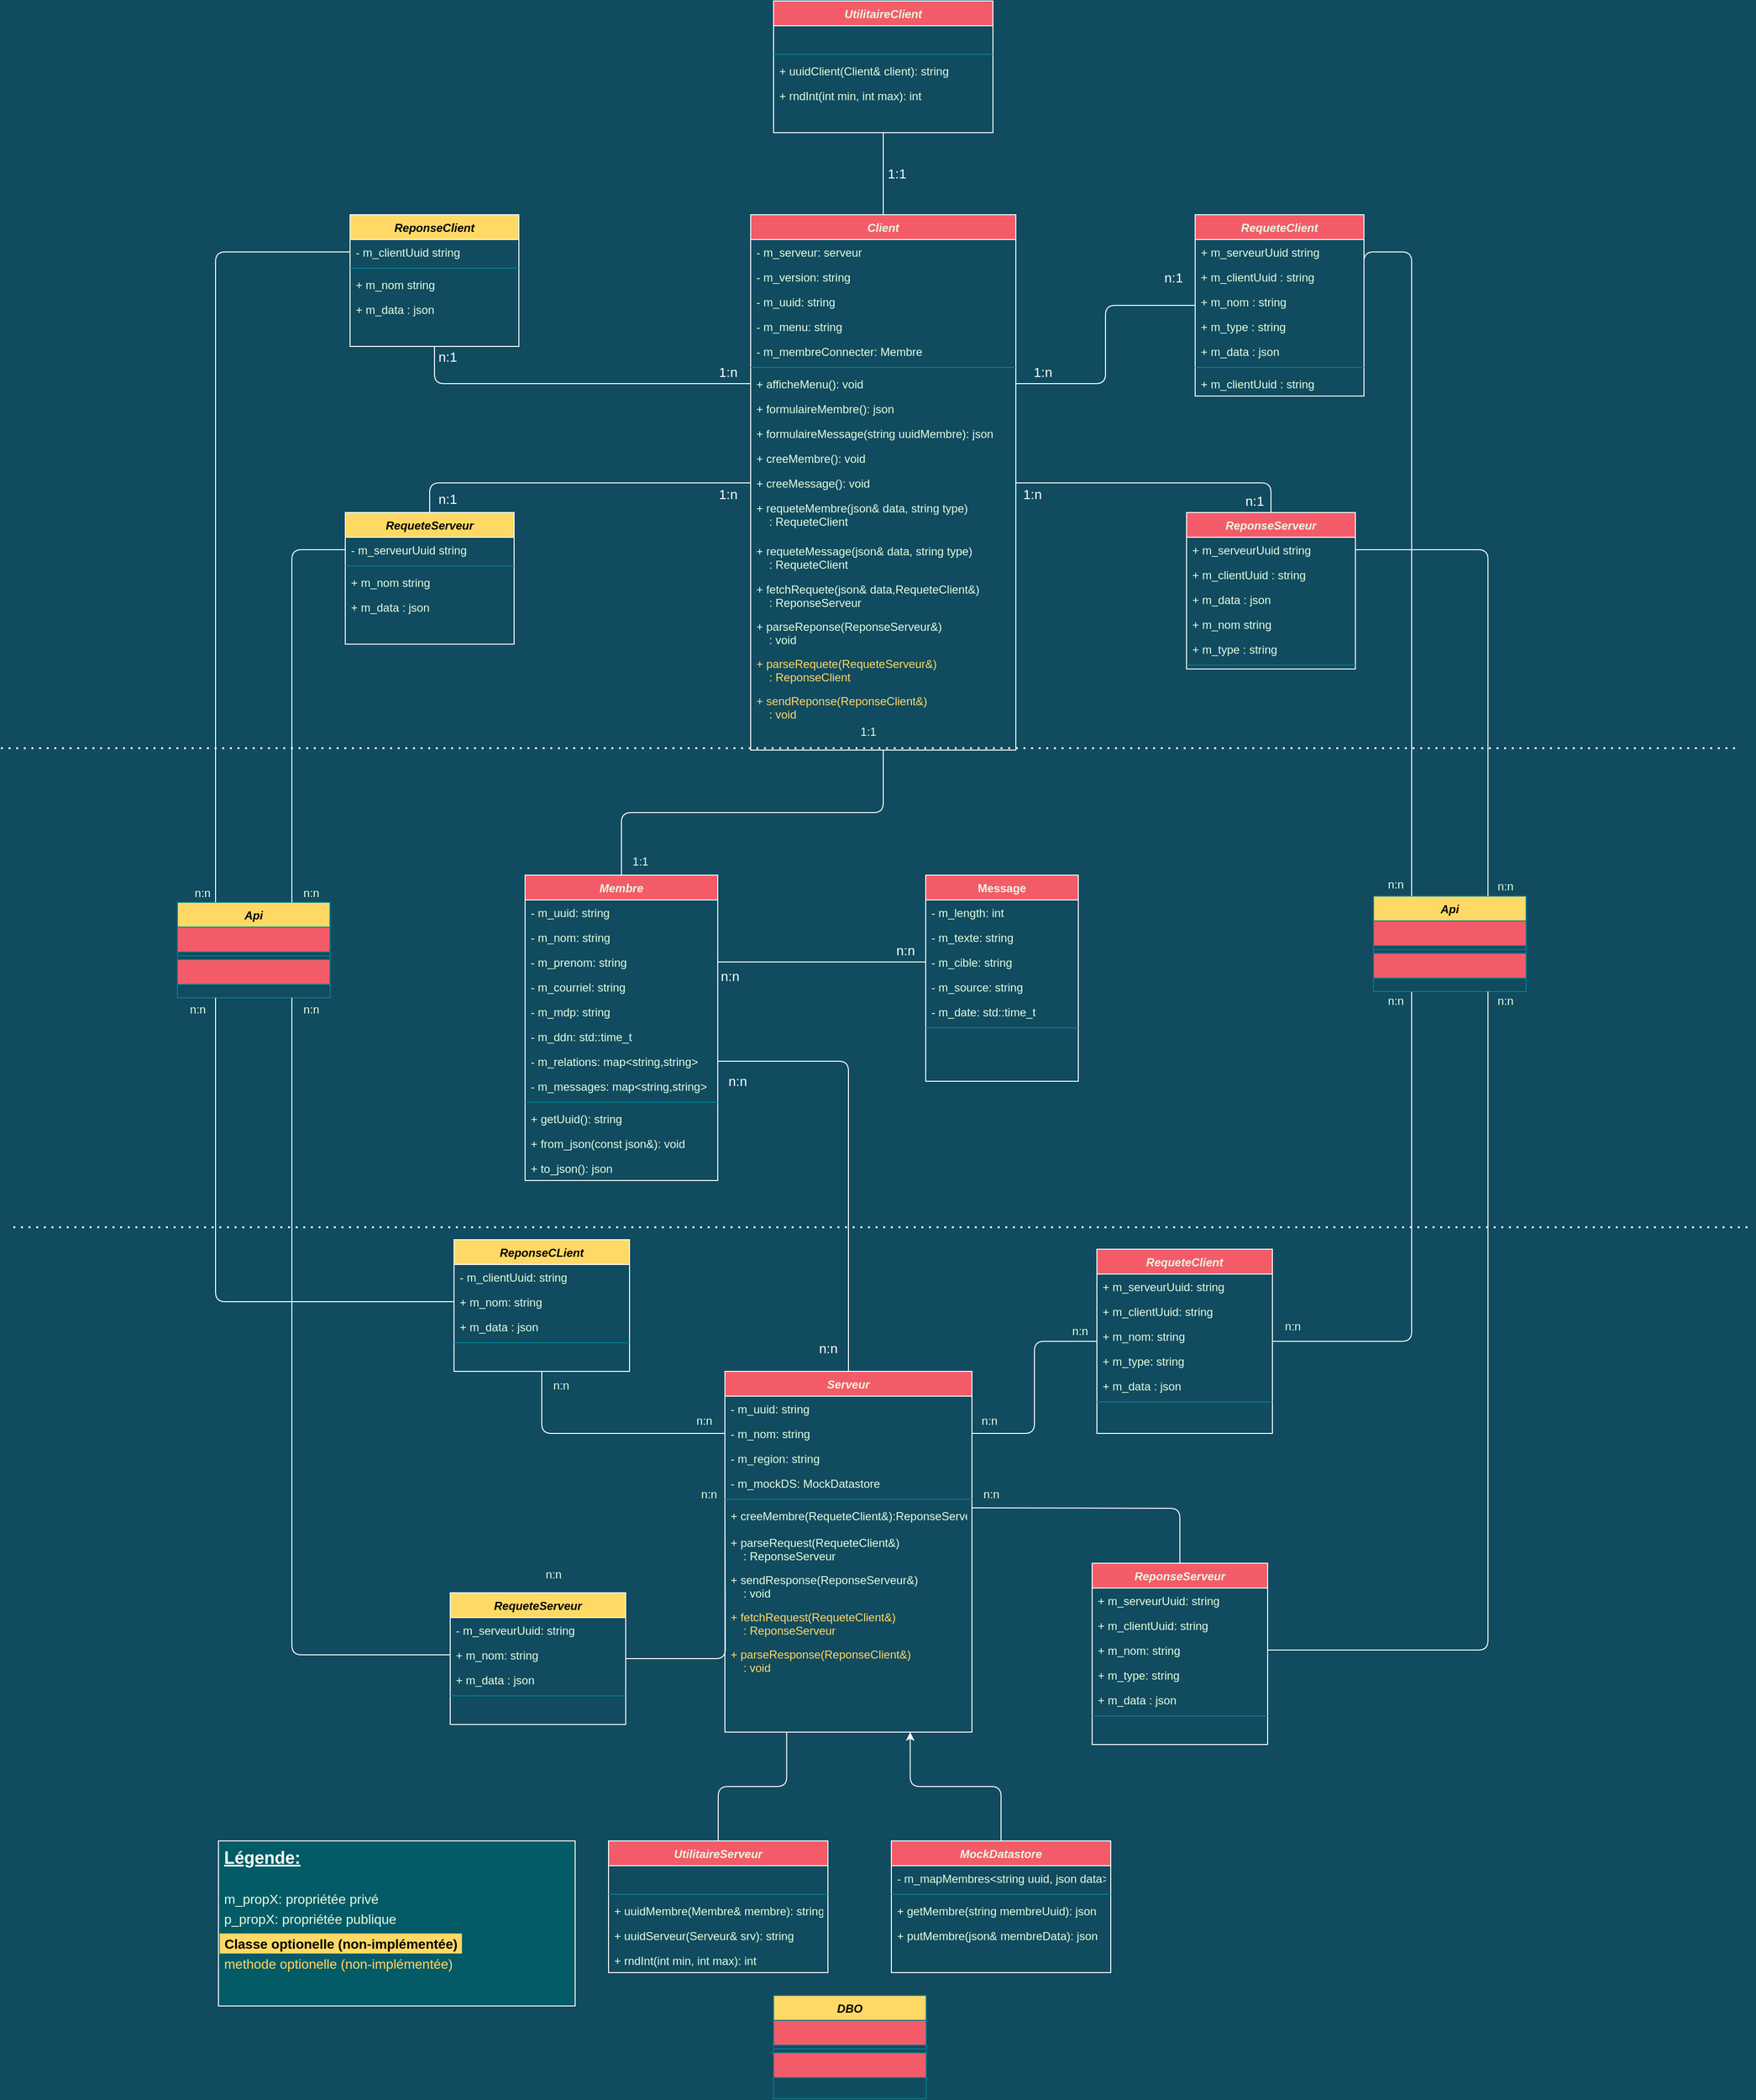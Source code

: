 <mxfile version="13.9.9" type="device"><diagram id="C5RBs43oDa-KdzZeNtuy" name="Page-1"><mxGraphModel dx="1605" dy="1681" grid="0" gridSize="10" guides="1" tooltips="1" connect="1" arrows="1" fold="1" page="0" pageScale="1" pageWidth="827" pageHeight="1169" background="#114B5F" math="0" shadow="0"><root><mxCell id="WIyWlLk6GJQsqaUBKTNV-0"/><mxCell id="WIyWlLk6GJQsqaUBKTNV-1" parent="WIyWlLk6GJQsqaUBKTNV-0"/><mxCell id="zkfFHV4jXpPFQw0GAbJ--0" value="Membre" style="swimlane;fontStyle=3;align=center;verticalAlign=top;childLayout=stackLayout;horizontal=1;startSize=26;horizontalStack=0;resizeParent=1;resizeLast=0;collapsible=1;marginBottom=0;rounded=0;shadow=0;strokeWidth=1;fillColor=#F45B69;fontColor=#E4FDE1;strokeColor=#FFFFFF;" parent="WIyWlLk6GJQsqaUBKTNV-1" vertex="1"><mxGeometry x="-148.5" y="-42" width="202" height="320" as="geometry"><mxRectangle x="230" y="140" width="160" height="26" as="alternateBounds"/></mxGeometry></mxCell><mxCell id="zkfFHV4jXpPFQw0GAbJ--1" value="- m_uuid: string" style="text;align=left;verticalAlign=top;spacingLeft=4;spacingRight=4;overflow=hidden;rotatable=0;points=[[0,0.5],[1,0.5]];portConstraint=eastwest;fontColor=#E4FDE1;" parent="zkfFHV4jXpPFQw0GAbJ--0" vertex="1"><mxGeometry y="26" width="202" height="26" as="geometry"/></mxCell><mxCell id="zkfFHV4jXpPFQw0GAbJ--2" value="- m_nom: string" style="text;align=left;verticalAlign=top;spacingLeft=4;spacingRight=4;overflow=hidden;rotatable=0;points=[[0,0.5],[1,0.5]];portConstraint=eastwest;rounded=0;shadow=0;html=0;fontColor=#E4FDE1;" parent="zkfFHV4jXpPFQw0GAbJ--0" vertex="1"><mxGeometry y="52" width="202" height="26" as="geometry"/></mxCell><mxCell id="zkfFHV4jXpPFQw0GAbJ--3" value="- m_prenom: string" style="text;align=left;verticalAlign=top;spacingLeft=4;spacingRight=4;overflow=hidden;rotatable=0;points=[[0,0.5],[1,0.5]];portConstraint=eastwest;rounded=0;shadow=0;html=0;fontColor=#E4FDE1;" parent="zkfFHV4jXpPFQw0GAbJ--0" vertex="1"><mxGeometry y="78" width="202" height="26" as="geometry"/></mxCell><mxCell id="Uwf8uy5-j0JIIH4lPhRt-90" value="- m_courriel: string" style="text;align=left;verticalAlign=top;spacingLeft=4;spacingRight=4;overflow=hidden;rotatable=0;points=[[0,0.5],[1,0.5]];portConstraint=eastwest;rounded=0;shadow=0;html=0;fontColor=#E4FDE1;" parent="zkfFHV4jXpPFQw0GAbJ--0" vertex="1"><mxGeometry y="104" width="202" height="26" as="geometry"/></mxCell><mxCell id="Uwf8uy5-j0JIIH4lPhRt-88" value="- m_mdp: string" style="text;align=left;verticalAlign=top;spacingLeft=4;spacingRight=4;overflow=hidden;rotatable=0;points=[[0,0.5],[1,0.5]];portConstraint=eastwest;rounded=0;shadow=0;html=0;fontColor=#E4FDE1;" parent="zkfFHV4jXpPFQw0GAbJ--0" vertex="1"><mxGeometry y="130" width="202" height="26" as="geometry"/></mxCell><mxCell id="Uwf8uy5-j0JIIH4lPhRt-51" value="- m_ddn: std::time_t" style="text;align=left;verticalAlign=top;spacingLeft=4;spacingRight=4;overflow=hidden;rotatable=0;points=[[0,0.5],[1,0.5]];portConstraint=eastwest;rounded=0;shadow=0;html=0;fontColor=#E4FDE1;" parent="zkfFHV4jXpPFQw0GAbJ--0" vertex="1"><mxGeometry y="156" width="202" height="26" as="geometry"/></mxCell><mxCell id="Uwf8uy5-j0JIIH4lPhRt-110" value="- m_relations: map&lt;string,string&gt;" style="text;align=left;verticalAlign=top;spacingLeft=4;spacingRight=4;overflow=hidden;rotatable=0;points=[[0,0.5],[1,0.5]];portConstraint=eastwest;rounded=0;shadow=0;html=0;fontColor=#E4FDE1;" parent="zkfFHV4jXpPFQw0GAbJ--0" vertex="1"><mxGeometry y="182" width="202" height="26" as="geometry"/></mxCell><mxCell id="Uwf8uy5-j0JIIH4lPhRt-120" value="- m_messages: map&lt;string,string&gt;" style="text;align=left;verticalAlign=top;spacingLeft=4;spacingRight=4;overflow=hidden;rotatable=0;points=[[0,0.5],[1,0.5]];portConstraint=eastwest;rounded=0;shadow=0;html=0;fontColor=#E4FDE1;" parent="zkfFHV4jXpPFQw0GAbJ--0" vertex="1"><mxGeometry y="208" width="202" height="26" as="geometry"/></mxCell><mxCell id="zkfFHV4jXpPFQw0GAbJ--4" value="" style="line;html=1;strokeWidth=1;align=left;verticalAlign=middle;spacingTop=-1;spacingLeft=3;spacingRight=3;rotatable=0;labelPosition=right;points=[];portConstraint=eastwest;labelBackgroundColor=#114B5F;fillColor=#F45B69;strokeColor=#028090;fontColor=#E4FDE1;" parent="zkfFHV4jXpPFQw0GAbJ--0" vertex="1"><mxGeometry y="234" width="202" height="8" as="geometry"/></mxCell><mxCell id="ohUnUy7OCHwixu18T19v-0" value="+ getUuid(): string" style="text;align=left;verticalAlign=top;spacingLeft=4;spacingRight=4;overflow=hidden;rotatable=0;points=[[0,0.5],[1,0.5]];portConstraint=eastwest;rounded=0;shadow=0;html=0;fontColor=#E4FDE1;" parent="zkfFHV4jXpPFQw0GAbJ--0" vertex="1"><mxGeometry y="242" width="202" height="26" as="geometry"/></mxCell><mxCell id="pynxzOYa6URg2aWBG2c7-1" value="+ from_json(const json&amp;): void" style="text;align=left;verticalAlign=top;spacingLeft=4;spacingRight=4;overflow=hidden;rotatable=0;points=[[0,0.5],[1,0.5]];portConstraint=eastwest;rounded=0;shadow=0;html=0;fontColor=#E4FDE1;" parent="zkfFHV4jXpPFQw0GAbJ--0" vertex="1"><mxGeometry y="268" width="202" height="26" as="geometry"/></mxCell><mxCell id="pynxzOYa6URg2aWBG2c7-2" value="+ to_json(): json" style="text;align=left;verticalAlign=top;spacingLeft=4;spacingRight=4;overflow=hidden;rotatable=0;points=[[0,0.5],[1,0.5]];portConstraint=eastwest;rounded=0;shadow=0;html=0;fontColor=#E4FDE1;" parent="zkfFHV4jXpPFQw0GAbJ--0" vertex="1"><mxGeometry y="294" width="202" height="26" as="geometry"/></mxCell><mxCell id="zkfFHV4jXpPFQw0GAbJ--17" value="Message" style="swimlane;fontStyle=1;align=center;verticalAlign=top;childLayout=stackLayout;horizontal=1;startSize=26;horizontalStack=0;resizeParent=1;resizeLast=0;collapsible=1;marginBottom=0;rounded=0;shadow=0;strokeWidth=1;fillColor=#F45B69;fontColor=#E4FDE1;strokeColor=#FFFFFF;" parent="WIyWlLk6GJQsqaUBKTNV-1" vertex="1"><mxGeometry x="271.5" y="-42" width="160" height="216" as="geometry"><mxRectangle x="550" y="140" width="160" height="26" as="alternateBounds"/></mxGeometry></mxCell><mxCell id="zkfFHV4jXpPFQw0GAbJ--18" value="- m_length: int" style="text;align=left;verticalAlign=top;spacingLeft=4;spacingRight=4;overflow=hidden;rotatable=0;points=[[0,0.5],[1,0.5]];portConstraint=eastwest;fontColor=#E4FDE1;" parent="zkfFHV4jXpPFQw0GAbJ--17" vertex="1"><mxGeometry y="26" width="160" height="26" as="geometry"/></mxCell><mxCell id="zkfFHV4jXpPFQw0GAbJ--19" value="- m_texte: string" style="text;align=left;verticalAlign=top;spacingLeft=4;spacingRight=4;overflow=hidden;rotatable=0;points=[[0,0.5],[1,0.5]];portConstraint=eastwest;rounded=0;shadow=0;html=0;fontColor=#E4FDE1;" parent="zkfFHV4jXpPFQw0GAbJ--17" vertex="1"><mxGeometry y="52" width="160" height="26" as="geometry"/></mxCell><mxCell id="Uwf8uy5-j0JIIH4lPhRt-63" value="- m_cible: string" style="text;align=left;verticalAlign=top;spacingLeft=4;spacingRight=4;overflow=hidden;rotatable=0;points=[[0,0.5],[1,0.5]];portConstraint=eastwest;fontColor=#E4FDE1;" parent="zkfFHV4jXpPFQw0GAbJ--17" vertex="1"><mxGeometry y="78" width="160" height="26" as="geometry"/></mxCell><mxCell id="Uwf8uy5-j0JIIH4lPhRt-65" value="- m_source: string" style="text;align=left;verticalAlign=top;spacingLeft=4;spacingRight=4;overflow=hidden;rotatable=0;points=[[0,0.5],[1,0.5]];portConstraint=eastwest;fontColor=#E4FDE1;" parent="zkfFHV4jXpPFQw0GAbJ--17" vertex="1"><mxGeometry y="104" width="160" height="26" as="geometry"/></mxCell><mxCell id="cSGgE-kL_YU55Osu61ZP-0" value="- m_date: std::time_t" style="text;align=left;verticalAlign=top;spacingLeft=4;spacingRight=4;overflow=hidden;rotatable=0;points=[[0,0.5],[1,0.5]];portConstraint=eastwest;fontColor=#E4FDE1;" parent="zkfFHV4jXpPFQw0GAbJ--17" vertex="1"><mxGeometry y="130" width="160" height="26" as="geometry"/></mxCell><mxCell id="zkfFHV4jXpPFQw0GAbJ--23" value="" style="line;html=1;strokeWidth=1;align=left;verticalAlign=middle;spacingTop=-1;spacingLeft=3;spacingRight=3;rotatable=0;labelPosition=right;points=[];portConstraint=eastwest;labelBackgroundColor=#114B5F;fillColor=#F45B69;strokeColor=#028090;fontColor=#E4FDE1;" parent="zkfFHV4jXpPFQw0GAbJ--17" vertex="1"><mxGeometry y="156" width="160" height="8" as="geometry"/></mxCell><mxCell id="Uwf8uy5-j0JIIH4lPhRt-211" style="edgeStyle=orthogonalEdgeStyle;rounded=1;sketch=0;orthogonalLoop=1;jettySize=auto;html=1;labelBackgroundColor=#FFFFFF;startArrow=none;startFill=0;endArrow=none;endFill=0;strokeColor=#FFFFFF;fillColor=#F45B69;fontSize=14;fontColor=#000000;" parent="WIyWlLk6GJQsqaUBKTNV-1" source="Uwf8uy5-j0JIIH4lPhRt-0" target="Uwf8uy5-j0JIIH4lPhRt-110" edge="1"><mxGeometry relative="1" as="geometry"/></mxCell><mxCell id="Uwf8uy5-j0JIIH4lPhRt-0" value="Serveur" style="swimlane;fontStyle=3;align=center;verticalAlign=top;childLayout=stackLayout;horizontal=1;startSize=26;horizontalStack=0;resizeParent=1;resizeLast=0;collapsible=1;marginBottom=0;rounded=0;shadow=0;strokeWidth=1;fillColor=#F45B69;fontColor=#E4FDE1;strokeColor=#FFFFFF;" parent="WIyWlLk6GJQsqaUBKTNV-1" vertex="1"><mxGeometry x="61" y="478" width="259" height="378" as="geometry"><mxRectangle x="230" y="140" width="160" height="26" as="alternateBounds"/></mxGeometry></mxCell><mxCell id="Uwf8uy5-j0JIIH4lPhRt-131" value="- m_uuid: string" style="text;align=left;verticalAlign=top;spacingLeft=4;spacingRight=4;overflow=hidden;rotatable=0;points=[[0,0.5],[1,0.5]];portConstraint=eastwest;fontColor=#E4FDE1;" parent="Uwf8uy5-j0JIIH4lPhRt-0" vertex="1"><mxGeometry y="26" width="259" height="26" as="geometry"/></mxCell><mxCell id="Uwf8uy5-j0JIIH4lPhRt-1" value="- m_nom: string" style="text;align=left;verticalAlign=top;spacingLeft=4;spacingRight=4;overflow=hidden;rotatable=0;points=[[0,0.5],[1,0.5]];portConstraint=eastwest;fontColor=#E4FDE1;" parent="Uwf8uy5-j0JIIH4lPhRt-0" vertex="1"><mxGeometry y="52" width="259" height="26" as="geometry"/></mxCell><mxCell id="Uwf8uy5-j0JIIH4lPhRt-2" value="- m_region: string" style="text;align=left;verticalAlign=top;spacingLeft=4;spacingRight=4;overflow=hidden;rotatable=0;points=[[0,0.5],[1,0.5]];portConstraint=eastwest;rounded=0;shadow=0;html=0;fontColor=#E4FDE1;" parent="Uwf8uy5-j0JIIH4lPhRt-0" vertex="1"><mxGeometry y="78" width="259" height="26" as="geometry"/></mxCell><mxCell id="MjMaj1b7Fo5AcuU_rUNZ-6" value="- m_mockDS: MockDatastore" style="text;align=left;verticalAlign=top;spacingLeft=4;spacingRight=4;overflow=hidden;rotatable=0;points=[[0,0.5],[1,0.5]];portConstraint=eastwest;rounded=0;shadow=0;html=0;fontColor=#E4FDE1;" parent="Uwf8uy5-j0JIIH4lPhRt-0" vertex="1"><mxGeometry y="104" width="259" height="26" as="geometry"/></mxCell><mxCell id="Uwf8uy5-j0JIIH4lPhRt-4" value="" style="line;html=1;strokeWidth=1;align=left;verticalAlign=middle;spacingTop=-1;spacingLeft=3;spacingRight=3;rotatable=0;labelPosition=right;points=[];portConstraint=eastwest;labelBackgroundColor=#114B5F;fillColor=#F45B69;strokeColor=#028090;fontColor=#E4FDE1;" parent="Uwf8uy5-j0JIIH4lPhRt-0" vertex="1"><mxGeometry y="130" width="259" height="8" as="geometry"/></mxCell><mxCell id="Uwf8uy5-j0JIIH4lPhRt-5" value="+ creeMembre(RequeteClient&amp;):ReponseServeur" style="text;align=left;verticalAlign=top;spacingLeft=4;spacingRight=4;overflow=hidden;rotatable=0;points=[[0,0.5],[1,0.5]];portConstraint=eastwest;fontColor=#E4FDE1;" parent="Uwf8uy5-j0JIIH4lPhRt-0" vertex="1"><mxGeometry y="138" width="259" height="28" as="geometry"/></mxCell><mxCell id="Uwf8uy5-j0JIIH4lPhRt-232" value="+ parseRequest(RequeteClient&amp;)&#10;    : ReponseServeur" style="text;align=left;verticalAlign=top;spacingLeft=4;spacingRight=4;overflow=hidden;rotatable=0;points=[[0,0.5],[1,0.5]];portConstraint=eastwest;fontColor=#E4FDE1;" parent="Uwf8uy5-j0JIIH4lPhRt-0" vertex="1"><mxGeometry y="166" width="259" height="39" as="geometry"/></mxCell><mxCell id="Uwf8uy5-j0JIIH4lPhRt-230" value="+ sendResponse(ReponseServeur&amp;)&#10;    : void" style="text;align=left;verticalAlign=top;spacingLeft=4;spacingRight=4;overflow=hidden;rotatable=0;points=[[0,0.5],[1,0.5]];portConstraint=eastwest;fontColor=#E4FDE1;" parent="Uwf8uy5-j0JIIH4lPhRt-0" vertex="1"><mxGeometry y="205" width="259" height="39" as="geometry"/></mxCell><mxCell id="Uwf8uy5-j0JIIH4lPhRt-229" value="+ fetchRequest(RequeteClient&amp;)&#10;    : ReponseServeur" style="text;align=left;verticalAlign=top;spacingLeft=4;spacingRight=4;overflow=hidden;rotatable=0;points=[[0,0.5],[1,0.5]];portConstraint=eastwest;fontColor=#FFD966;" parent="Uwf8uy5-j0JIIH4lPhRt-0" vertex="1"><mxGeometry y="244" width="259" height="39" as="geometry"/></mxCell><mxCell id="Uwf8uy5-j0JIIH4lPhRt-231" value="+ parseResponse(ReponseClient&amp;)&#10;    : void" style="text;align=left;verticalAlign=top;spacingLeft=4;spacingRight=4;overflow=hidden;rotatable=0;points=[[0,0.5],[1,0.5]];portConstraint=eastwest;fontColor=#FFD966;" parent="Uwf8uy5-j0JIIH4lPhRt-0" vertex="1"><mxGeometry y="283" width="259" height="39" as="geometry"/></mxCell><mxCell id="Uwf8uy5-j0JIIH4lPhRt-43" style="rounded=1;orthogonalLoop=1;jettySize=auto;html=1;entryX=1;entryY=0.5;entryDx=0;entryDy=0;endArrow=none;endFill=0;labelBackgroundColor=#114B5F;fontColor=#E4FDE1;strokeColor=#FFFFFF;elbow=vertical;edgeStyle=orthogonalEdgeStyle;startArrow=none;startFill=0;" parent="WIyWlLk6GJQsqaUBKTNV-1" source="Uwf8uy5-j0JIIH4lPhRt-6" target="Uwf8uy5-j0JIIH4lPhRt-1" edge="1"><mxGeometry relative="1" as="geometry"/></mxCell><mxCell id="Uwf8uy5-j0JIIH4lPhRt-57" style="edgeStyle=orthogonalEdgeStyle;rounded=1;orthogonalLoop=1;jettySize=auto;html=1;entryX=0.25;entryY=1;entryDx=0;entryDy=0;endArrow=none;endFill=0;labelBackgroundColor=#114B5F;fontColor=#E4FDE1;strokeColor=#FFFFFF;" parent="WIyWlLk6GJQsqaUBKTNV-1" source="Uwf8uy5-j0JIIH4lPhRt-6" target="Uwf8uy5-j0JIIH4lPhRt-52" edge="1"><mxGeometry relative="1" as="geometry"/></mxCell><mxCell id="Uwf8uy5-j0JIIH4lPhRt-6" value="RequeteClient" style="swimlane;fontStyle=3;align=center;verticalAlign=top;childLayout=stackLayout;horizontal=1;startSize=26;horizontalStack=0;resizeParent=1;resizeLast=0;collapsible=1;marginBottom=0;rounded=0;shadow=0;strokeWidth=1;fillColor=#F45B69;fontColor=#E4FDE1;strokeColor=#FFFFFF;" parent="WIyWlLk6GJQsqaUBKTNV-1" vertex="1"><mxGeometry x="451" y="350" width="184" height="193" as="geometry"><mxRectangle x="230" y="140" width="160" height="26" as="alternateBounds"/></mxGeometry></mxCell><mxCell id="YBrw-Dq7G8D8nZViikvd-9" value="+ m_serveurUuid: string" style="text;align=left;verticalAlign=top;spacingLeft=4;spacingRight=4;overflow=hidden;rotatable=0;points=[[0,0.5],[1,0.5]];portConstraint=eastwest;fontColor=#E4FDE1;" vertex="1" parent="Uwf8uy5-j0JIIH4lPhRt-6"><mxGeometry y="26" width="184" height="26" as="geometry"/></mxCell><mxCell id="Uwf8uy5-j0JIIH4lPhRt-7" value="+ m_clientUuid: string" style="text;align=left;verticalAlign=top;spacingLeft=4;spacingRight=4;overflow=hidden;rotatable=0;points=[[0,0.5],[1,0.5]];portConstraint=eastwest;fontColor=#E4FDE1;" parent="Uwf8uy5-j0JIIH4lPhRt-6" vertex="1"><mxGeometry y="52" width="184" height="26" as="geometry"/></mxCell><mxCell id="Uwf8uy5-j0JIIH4lPhRt-8" value="+ m_nom: string" style="text;align=left;verticalAlign=top;spacingLeft=4;spacingRight=4;overflow=hidden;rotatable=0;points=[[0,0.5],[1,0.5]];portConstraint=eastwest;rounded=0;shadow=0;html=0;fontColor=#E4FDE1;" parent="Uwf8uy5-j0JIIH4lPhRt-6" vertex="1"><mxGeometry y="78" width="184" height="26" as="geometry"/></mxCell><mxCell id="YBrw-Dq7G8D8nZViikvd-12" value="+ m_type: string" style="text;align=left;verticalAlign=top;spacingLeft=4;spacingRight=4;overflow=hidden;rotatable=0;points=[[0,0.5],[1,0.5]];portConstraint=eastwest;rounded=0;shadow=0;html=0;fontColor=#E4FDE1;" vertex="1" parent="Uwf8uy5-j0JIIH4lPhRt-6"><mxGeometry y="104" width="184" height="26" as="geometry"/></mxCell><mxCell id="Uwf8uy5-j0JIIH4lPhRt-9" value="+ m_data : json" style="text;align=left;verticalAlign=top;spacingLeft=4;spacingRight=4;overflow=hidden;rotatable=0;points=[[0,0.5],[1,0.5]];portConstraint=eastwest;rounded=0;shadow=0;html=0;fontColor=#E4FDE1;" parent="Uwf8uy5-j0JIIH4lPhRt-6" vertex="1"><mxGeometry y="130" width="184" height="26" as="geometry"/></mxCell><mxCell id="Uwf8uy5-j0JIIH4lPhRt-10" value="" style="line;html=1;strokeWidth=1;align=left;verticalAlign=middle;spacingTop=-1;spacingLeft=3;spacingRight=3;rotatable=0;labelPosition=right;points=[];portConstraint=eastwest;labelBackgroundColor=#114B5F;fillColor=#F45B69;strokeColor=#028090;fontColor=#E4FDE1;" parent="Uwf8uy5-j0JIIH4lPhRt-6" vertex="1"><mxGeometry y="156" width="184" height="8" as="geometry"/></mxCell><mxCell id="Uwf8uy5-j0JIIH4lPhRt-37" style="edgeStyle=orthogonalEdgeStyle;rounded=1;orthogonalLoop=1;jettySize=auto;html=1;endArrow=none;endFill=0;labelBackgroundColor=#114B5F;fontColor=#E4FDE1;strokeColor=#FFFFFF;startArrow=none;startFill=0;exitX=0.5;exitY=1;exitDx=0;exitDy=0;" parent="WIyWlLk6GJQsqaUBKTNV-1" source="Uwf8uy5-j0JIIH4lPhRt-19" target="zkfFHV4jXpPFQw0GAbJ--0" edge="1"><mxGeometry relative="1" as="geometry"><mxPoint x="218" y="-142" as="sourcePoint"/></mxGeometry></mxCell><mxCell id="Uwf8uy5-j0JIIH4lPhRt-19" value="Client" style="swimlane;fontStyle=3;align=center;verticalAlign=top;childLayout=stackLayout;horizontal=1;startSize=26;horizontalStack=0;resizeParent=1;resizeLast=0;collapsible=1;marginBottom=0;rounded=0;shadow=0;strokeWidth=1;fillColor=#F45B69;fontColor=#E4FDE1;strokeColor=#FFFFFF;" parent="WIyWlLk6GJQsqaUBKTNV-1" vertex="1"><mxGeometry x="88" y="-734" width="278" height="561" as="geometry"><mxRectangle x="230" y="140" width="160" height="26" as="alternateBounds"/></mxGeometry></mxCell><mxCell id="pynxzOYa6URg2aWBG2c7-0" value="- m_serveur: serveur" style="text;align=left;verticalAlign=top;spacingLeft=4;spacingRight=4;overflow=hidden;rotatable=0;points=[[0,0.5],[1,0.5]];portConstraint=eastwest;fontColor=#E4FDE1;" parent="Uwf8uy5-j0JIIH4lPhRt-19" vertex="1"><mxGeometry y="26" width="278" height="26" as="geometry"/></mxCell><mxCell id="Uwf8uy5-j0JIIH4lPhRt-20" value="- m_version: string" style="text;align=left;verticalAlign=top;spacingLeft=4;spacingRight=4;overflow=hidden;rotatable=0;points=[[0,0.5],[1,0.5]];portConstraint=eastwest;fontColor=#E4FDE1;" parent="Uwf8uy5-j0JIIH4lPhRt-19" vertex="1"><mxGeometry y="52" width="278" height="26" as="geometry"/></mxCell><mxCell id="Uwf8uy5-j0JIIH4lPhRt-124" value="- m_uuid: string" style="text;align=left;verticalAlign=top;spacingLeft=4;spacingRight=4;overflow=hidden;rotatable=0;points=[[0,0.5],[1,0.5]];portConstraint=eastwest;fontColor=#E4FDE1;" parent="Uwf8uy5-j0JIIH4lPhRt-19" vertex="1"><mxGeometry y="78" width="278" height="26" as="geometry"/></mxCell><mxCell id="Uwf8uy5-j0JIIH4lPhRt-130" value="- m_menu: string" style="text;align=left;verticalAlign=top;spacingLeft=4;spacingRight=4;overflow=hidden;rotatable=0;points=[[0,0.5],[1,0.5]];portConstraint=eastwest;fontColor=#E4FDE1;" parent="Uwf8uy5-j0JIIH4lPhRt-19" vertex="1"><mxGeometry y="104" width="278" height="26" as="geometry"/></mxCell><mxCell id="Uwf8uy5-j0JIIH4lPhRt-84" value="- m_membreConnecter: Membre" style="text;align=left;verticalAlign=top;spacingLeft=4;spacingRight=4;overflow=hidden;rotatable=0;points=[[0,0.5],[1,0.5]];portConstraint=eastwest;fontColor=#E4FDE1;" parent="Uwf8uy5-j0JIIH4lPhRt-19" vertex="1"><mxGeometry y="130" width="278" height="26" as="geometry"/></mxCell><mxCell id="Uwf8uy5-j0JIIH4lPhRt-23" value="" style="line;html=1;strokeWidth=1;align=left;verticalAlign=middle;spacingTop=-1;spacingLeft=3;spacingRight=3;rotatable=0;labelPosition=right;points=[];portConstraint=eastwest;labelBackgroundColor=#114B5F;fillColor=#F45B69;strokeColor=#028090;fontColor=#E4FDE1;" parent="Uwf8uy5-j0JIIH4lPhRt-19" vertex="1"><mxGeometry y="156" width="278" height="8" as="geometry"/></mxCell><mxCell id="Uwf8uy5-j0JIIH4lPhRt-100" value="+ afficheMenu(): void" style="text;align=left;verticalAlign=top;spacingLeft=4;spacingRight=4;overflow=hidden;rotatable=0;points=[[0,0.5],[1,0.5]];portConstraint=eastwest;fontColor=#E4FDE1;" parent="Uwf8uy5-j0JIIH4lPhRt-19" vertex="1"><mxGeometry y="164" width="278" height="26" as="geometry"/></mxCell><mxCell id="Uwf8uy5-j0JIIH4lPhRt-98" value="+ formulaireMembre(): json" style="text;align=left;verticalAlign=top;spacingLeft=4;spacingRight=4;overflow=hidden;rotatable=0;points=[[0,0.5],[1,0.5]];portConstraint=eastwest;fontColor=#E4FDE1;" parent="Uwf8uy5-j0JIIH4lPhRt-19" vertex="1"><mxGeometry y="190" width="278" height="26" as="geometry"/></mxCell><mxCell id="Uwf8uy5-j0JIIH4lPhRt-108" value="+ formulaireMessage(string uuidMembre): json" style="text;align=left;verticalAlign=top;spacingLeft=4;spacingRight=4;overflow=hidden;rotatable=0;points=[[0,0.5],[1,0.5]];portConstraint=eastwest;fontColor=#E4FDE1;" parent="Uwf8uy5-j0JIIH4lPhRt-19" vertex="1"><mxGeometry y="216" width="278" height="26" as="geometry"/></mxCell><mxCell id="Uwf8uy5-j0JIIH4lPhRt-99" value="+ creeMembre(): void" style="text;align=left;verticalAlign=top;spacingLeft=4;spacingRight=4;overflow=hidden;rotatable=0;points=[[0,0.5],[1,0.5]];portConstraint=eastwest;fontColor=#E4FDE1;" parent="Uwf8uy5-j0JIIH4lPhRt-19" vertex="1"><mxGeometry y="242" width="278" height="26" as="geometry"/></mxCell><mxCell id="Uwf8uy5-j0JIIH4lPhRt-109" value="+ creeMessage(): void" style="text;align=left;verticalAlign=top;spacingLeft=4;spacingRight=4;overflow=hidden;rotatable=0;points=[[0,0.5],[1,0.5]];portConstraint=eastwest;fontColor=#E4FDE1;" parent="Uwf8uy5-j0JIIH4lPhRt-19" vertex="1"><mxGeometry y="268" width="278" height="26" as="geometry"/></mxCell><mxCell id="Uwf8uy5-j0JIIH4lPhRt-101" value="+ requeteMembre(json&amp; data, string type)&#10;    : RequeteClient" style="text;align=left;verticalAlign=top;spacingLeft=4;spacingRight=4;overflow=hidden;rotatable=0;points=[[0,0.5],[1,0.5]];portConstraint=eastwest;fontColor=#E4FDE1;" parent="Uwf8uy5-j0JIIH4lPhRt-19" vertex="1"><mxGeometry y="294" width="278" height="45" as="geometry"/></mxCell><mxCell id="Uwf8uy5-j0JIIH4lPhRt-103" value="+ requeteMessage(json&amp; data, string type)&#10;    : RequeteClient" style="text;align=left;verticalAlign=top;spacingLeft=4;spacingRight=4;overflow=hidden;rotatable=0;points=[[0,0.5],[1,0.5]];portConstraint=eastwest;fontColor=#E4FDE1;" parent="Uwf8uy5-j0JIIH4lPhRt-19" vertex="1"><mxGeometry y="339" width="278" height="40" as="geometry"/></mxCell><mxCell id="Uwf8uy5-j0JIIH4lPhRt-102" value="+ fetchRequete(json&amp; data,RequeteClient&amp;)&#10;    : ReponseServeur" style="text;align=left;verticalAlign=top;spacingLeft=4;spacingRight=4;overflow=hidden;rotatable=0;points=[[0,0.5],[1,0.5]];portConstraint=eastwest;fontColor=#E4FDE1;" parent="Uwf8uy5-j0JIIH4lPhRt-19" vertex="1"><mxGeometry y="379" width="278" height="39" as="geometry"/></mxCell><mxCell id="Uwf8uy5-j0JIIH4lPhRt-146" value="+ parseReponse(ReponseServeur&amp;)&#10;    : void" style="text;align=left;verticalAlign=top;spacingLeft=4;spacingRight=4;overflow=hidden;rotatable=0;points=[[0,0.5],[1,0.5]];portConstraint=eastwest;fontColor=#E4FDE1;" parent="Uwf8uy5-j0JIIH4lPhRt-19" vertex="1"><mxGeometry y="418" width="278" height="39" as="geometry"/></mxCell><mxCell id="Uwf8uy5-j0JIIH4lPhRt-226" value="+ parseRequete(RequeteServeur&amp;)&#10;    : ReponseClient" style="text;align=left;verticalAlign=top;spacingLeft=4;spacingRight=4;overflow=hidden;rotatable=0;points=[[0,0.5],[1,0.5]];portConstraint=eastwest;fontColor=#FFD966;" parent="Uwf8uy5-j0JIIH4lPhRt-19" vertex="1"><mxGeometry y="457" width="278" height="39" as="geometry"/></mxCell><mxCell id="Uwf8uy5-j0JIIH4lPhRt-228" value="+ sendReponse(ReponseClient&amp;)&#10;    : void" style="text;align=left;verticalAlign=top;spacingLeft=4;spacingRight=4;overflow=hidden;rotatable=0;points=[[0,0.5],[1,0.5]];portConstraint=eastwest;fontColor=#FFD966;" parent="Uwf8uy5-j0JIIH4lPhRt-19" vertex="1"><mxGeometry y="496" width="278" height="39" as="geometry"/></mxCell><mxCell id="Uwf8uy5-j0JIIH4lPhRt-104" style="edgeStyle=orthogonalEdgeStyle;rounded=1;sketch=0;orthogonalLoop=1;jettySize=auto;html=1;labelBackgroundColor=#FFFFFF;startArrow=none;startFill=0;endArrow=none;endFill=0;strokeColor=#FFFFFF;fillColor=#F45B69;fontSize=14;fontColor=#FFFFFF;entryX=1;entryY=0.5;entryDx=0;entryDy=0;" parent="WIyWlLk6GJQsqaUBKTNV-1" source="Uwf8uy5-j0JIIH4lPhRt-25" target="Uwf8uy5-j0JIIH4lPhRt-100" edge="1"><mxGeometry relative="1" as="geometry"/></mxCell><mxCell id="Uwf8uy5-j0JIIH4lPhRt-25" value="RequeteClient" style="swimlane;fontStyle=3;align=center;verticalAlign=top;childLayout=stackLayout;horizontal=1;startSize=26;horizontalStack=0;resizeParent=1;resizeLast=0;collapsible=1;marginBottom=0;rounded=0;shadow=0;strokeWidth=1;fillColor=#F45B69;fontColor=#E4FDE1;strokeColor=#FFFFFF;" parent="WIyWlLk6GJQsqaUBKTNV-1" vertex="1"><mxGeometry x="554" y="-734" width="177" height="190" as="geometry"><mxRectangle x="230" y="140" width="160" height="26" as="alternateBounds"/></mxGeometry></mxCell><mxCell id="YBrw-Dq7G8D8nZViikvd-7" value="+ m_serveurUuid string" style="text;align=left;verticalAlign=top;spacingLeft=4;spacingRight=4;overflow=hidden;rotatable=0;points=[[0,0.5],[1,0.5]];portConstraint=eastwest;fontColor=#E4FDE1;" vertex="1" parent="Uwf8uy5-j0JIIH4lPhRt-25"><mxGeometry y="26" width="177" height="26" as="geometry"/></mxCell><mxCell id="Uwf8uy5-j0JIIH4lPhRt-26" value="+ m_clientUuid : string" style="text;align=left;verticalAlign=top;spacingLeft=4;spacingRight=4;overflow=hidden;rotatable=0;points=[[0,0.5],[1,0.5]];portConstraint=eastwest;fontColor=#E4FDE1;" parent="Uwf8uy5-j0JIIH4lPhRt-25" vertex="1"><mxGeometry y="52" width="177" height="26" as="geometry"/></mxCell><mxCell id="Uwf8uy5-j0JIIH4lPhRt-128" value="+ m_nom : string" style="text;align=left;verticalAlign=top;spacingLeft=4;spacingRight=4;overflow=hidden;rotatable=0;points=[[0,0.5],[1,0.5]];portConstraint=eastwest;fontColor=#E4FDE1;" parent="Uwf8uy5-j0JIIH4lPhRt-25" vertex="1"><mxGeometry y="78" width="177" height="26" as="geometry"/></mxCell><mxCell id="82tTPkIwpmE5YzFeEoEw-0" value="+ m_type : string" style="text;align=left;verticalAlign=top;spacingLeft=4;spacingRight=4;overflow=hidden;rotatable=0;points=[[0,0.5],[1,0.5]];portConstraint=eastwest;fontColor=#E4FDE1;" parent="Uwf8uy5-j0JIIH4lPhRt-25" vertex="1"><mxGeometry y="104" width="177" height="26" as="geometry"/></mxCell><mxCell id="Uwf8uy5-j0JIIH4lPhRt-129" value="+ m_data : json" style="text;align=left;verticalAlign=top;spacingLeft=4;spacingRight=4;overflow=hidden;rotatable=0;points=[[0,0.5],[1,0.5]];portConstraint=eastwest;fontColor=#E4FDE1;" parent="Uwf8uy5-j0JIIH4lPhRt-25" vertex="1"><mxGeometry y="130" width="177" height="26" as="geometry"/></mxCell><mxCell id="Uwf8uy5-j0JIIH4lPhRt-29" value="" style="line;html=1;strokeWidth=1;align=left;verticalAlign=middle;spacingTop=-1;spacingLeft=3;spacingRight=3;rotatable=0;labelPosition=right;points=[];portConstraint=eastwest;labelBackgroundColor=#114B5F;fillColor=#F45B69;strokeColor=#028090;fontColor=#E4FDE1;" parent="Uwf8uy5-j0JIIH4lPhRt-25" vertex="1"><mxGeometry y="156" width="177" height="8" as="geometry"/></mxCell><mxCell id="YBrw-Dq7G8D8nZViikvd-5" value="+ m_clientUuid : string" style="text;align=left;verticalAlign=top;spacingLeft=4;spacingRight=4;overflow=hidden;rotatable=0;points=[[0,0.5],[1,0.5]];portConstraint=eastwest;fontColor=#E4FDE1;" vertex="1" parent="Uwf8uy5-j0JIIH4lPhRt-25"><mxGeometry y="164" width="177" height="26" as="geometry"/></mxCell><mxCell id="Uwf8uy5-j0JIIH4lPhRt-38" value="1:1" style="text;html=1;align=center;verticalAlign=middle;resizable=0;points=[];autosize=1;fontColor=#E4FDE1;" parent="WIyWlLk6GJQsqaUBKTNV-1" vertex="1"><mxGeometry x="196" y="-202" width="30" height="20" as="geometry"/></mxCell><mxCell id="Uwf8uy5-j0JIIH4lPhRt-39" value="1:1" style="text;html=1;align=center;verticalAlign=middle;resizable=0;points=[];autosize=1;fontColor=#E4FDE1;" parent="WIyWlLk6GJQsqaUBKTNV-1" vertex="1"><mxGeometry x="-43" y="-66" width="30" height="20" as="geometry"/></mxCell><mxCell id="Uwf8uy5-j0JIIH4lPhRt-45" value="n:n" style="text;html=1;align=center;verticalAlign=middle;resizable=0;points=[];autosize=1;fontColor=#E4FDE1;" parent="WIyWlLk6GJQsqaUBKTNV-1" vertex="1"><mxGeometry x="418" y="426" width="30" height="20" as="geometry"/></mxCell><mxCell id="Uwf8uy5-j0JIIH4lPhRt-46" value="n:n" style="text;html=1;align=center;verticalAlign=middle;resizable=0;points=[];autosize=1;fontColor=#E4FDE1;" parent="WIyWlLk6GJQsqaUBKTNV-1" vertex="1"><mxGeometry x="323" y="520" width="30" height="20" as="geometry"/></mxCell><mxCell id="Uwf8uy5-j0JIIH4lPhRt-52" value="Api" style="swimlane;fontStyle=3;align=center;verticalAlign=top;childLayout=stackLayout;horizontal=1;startSize=26;horizontalStack=0;resizeParent=1;resizeLast=0;collapsible=1;marginBottom=0;rounded=0;shadow=0;strokeWidth=1;strokeColor=#028090;fillColor=#FFD966;" parent="WIyWlLk6GJQsqaUBKTNV-1" vertex="1"><mxGeometry x="741" y="-20" width="160" height="100" as="geometry"><mxRectangle x="230" y="140" width="160" height="26" as="alternateBounds"/></mxGeometry></mxCell><mxCell id="Uwf8uy5-j0JIIH4lPhRt-53" value="" style="text;align=left;verticalAlign=top;spacingLeft=4;spacingRight=4;overflow=hidden;rotatable=0;points=[[0,0.5],[1,0.5]];portConstraint=eastwest;fillColor=#F45B69;strokeColor=#028090;fontColor=#E4FDE1;" parent="Uwf8uy5-j0JIIH4lPhRt-52" vertex="1"><mxGeometry y="26" width="160" height="26" as="geometry"/></mxCell><mxCell id="Uwf8uy5-j0JIIH4lPhRt-55" value="" style="line;html=1;strokeWidth=1;align=left;verticalAlign=middle;spacingTop=-1;spacingLeft=3;spacingRight=3;rotatable=0;labelPosition=right;points=[];portConstraint=eastwest;fillColor=#F45B69;strokeColor=#028090;labelBackgroundColor=#114B5F;fontColor=#E4FDE1;" parent="Uwf8uy5-j0JIIH4lPhRt-52" vertex="1"><mxGeometry y="52" width="160" height="8" as="geometry"/></mxCell><mxCell id="Uwf8uy5-j0JIIH4lPhRt-54" value="" style="text;align=left;verticalAlign=top;spacingLeft=4;spacingRight=4;overflow=hidden;rotatable=0;points=[[0,0.5],[1,0.5]];portConstraint=eastwest;rounded=0;shadow=0;html=0;fillColor=#F45B69;strokeColor=#028090;fontColor=#E4FDE1;" parent="Uwf8uy5-j0JIIH4lPhRt-52" vertex="1"><mxGeometry y="60" width="160" height="26" as="geometry"/></mxCell><mxCell id="Uwf8uy5-j0JIIH4lPhRt-58" value="n:n" style="text;html=1;align=center;verticalAlign=middle;resizable=0;points=[];autosize=1;fontColor=#E4FDE1;" parent="WIyWlLk6GJQsqaUBKTNV-1" vertex="1"><mxGeometry x="641" y="421" width="30" height="20" as="geometry"/></mxCell><mxCell id="Uwf8uy5-j0JIIH4lPhRt-59" value="n:n" style="text;html=1;align=center;verticalAlign=middle;resizable=0;points=[];autosize=1;fontColor=#E4FDE1;" parent="WIyWlLk6GJQsqaUBKTNV-1" vertex="1"><mxGeometry x="749" y="80" width="30" height="20" as="geometry"/></mxCell><mxCell id="Uwf8uy5-j0JIIH4lPhRt-60" value="n:n" style="text;html=1;align=center;verticalAlign=middle;resizable=0;points=[];autosize=1;fontColor=#E4FDE1;" parent="WIyWlLk6GJQsqaUBKTNV-1" vertex="1"><mxGeometry x="749" y="-42" width="30" height="20" as="geometry"/></mxCell><mxCell id="Uwf8uy5-j0JIIH4lPhRt-181" style="edgeStyle=orthogonalEdgeStyle;rounded=1;sketch=0;orthogonalLoop=1;jettySize=auto;html=1;entryX=0.25;entryY=0;entryDx=0;entryDy=0;labelBackgroundColor=#FFFFFF;startArrow=none;startFill=0;endArrow=none;endFill=0;strokeColor=#FFFFFF;fillColor=#F45B69;fontSize=14;fontColor=#000000;exitX=1;exitY=0.5;exitDx=0;exitDy=0;" parent="WIyWlLk6GJQsqaUBKTNV-1" source="Uwf8uy5-j0JIIH4lPhRt-26" target="Uwf8uy5-j0JIIH4lPhRt-52" edge="1"><mxGeometry relative="1" as="geometry"><Array as="points"><mxPoint x="781" y="-695"/></Array></mxGeometry></mxCell><mxCell id="Uwf8uy5-j0JIIH4lPhRt-238" style="edgeStyle=orthogonalEdgeStyle;rounded=1;sketch=0;orthogonalLoop=1;jettySize=auto;html=1;labelBackgroundColor=#FFFFFF;startArrow=none;startFill=0;endArrow=none;endFill=0;strokeColor=#FFFFFF;fillColor=#F45B69;fontSize=14;fontColor=#FCFCFC;" parent="WIyWlLk6GJQsqaUBKTNV-1" source="Uwf8uy5-j0JIIH4lPhRt-66" target="Uwf8uy5-j0JIIH4lPhRt-19" edge="1"><mxGeometry relative="1" as="geometry"/></mxCell><mxCell id="Uwf8uy5-j0JIIH4lPhRt-66" value="UtilitaireClient" style="swimlane;fontStyle=3;align=center;verticalAlign=top;childLayout=stackLayout;horizontal=1;startSize=26;horizontalStack=0;resizeParent=1;resizeLast=0;collapsible=1;marginBottom=0;rounded=0;shadow=0;strokeWidth=1;fillColor=#F45B69;fontColor=#E4FDE1;strokeColor=#FFFFFF;" parent="WIyWlLk6GJQsqaUBKTNV-1" vertex="1"><mxGeometry x="112" y="-958" width="230" height="138" as="geometry"><mxRectangle x="230" y="140" width="160" height="26" as="alternateBounds"/></mxGeometry></mxCell><mxCell id="Uwf8uy5-j0JIIH4lPhRt-67" value=" " style="text;align=left;verticalAlign=top;spacingLeft=4;spacingRight=4;overflow=hidden;rotatable=0;points=[[0,0.5],[1,0.5]];portConstraint=eastwest;fontColor=#E4FDE1;" parent="Uwf8uy5-j0JIIH4lPhRt-66" vertex="1"><mxGeometry y="26" width="230" height="26" as="geometry"/></mxCell><mxCell id="Uwf8uy5-j0JIIH4lPhRt-71" value="" style="line;html=1;strokeWidth=1;align=left;verticalAlign=middle;spacingTop=-1;spacingLeft=3;spacingRight=3;rotatable=0;labelPosition=right;points=[];portConstraint=eastwest;labelBackgroundColor=#114B5F;fillColor=#F45B69;strokeColor=#028090;fontColor=#E4FDE1;" parent="Uwf8uy5-j0JIIH4lPhRt-66" vertex="1"><mxGeometry y="52" width="230" height="8" as="geometry"/></mxCell><mxCell id="Uwf8uy5-j0JIIH4lPhRt-132" value="+ uuidClient(Client&amp; client): string" style="text;align=left;verticalAlign=top;spacingLeft=4;spacingRight=4;overflow=hidden;rotatable=0;points=[[0,0.5],[1,0.5]];portConstraint=eastwest;rounded=0;shadow=0;html=0;fontStyle=0;fontColor=#E4FDE1;" parent="Uwf8uy5-j0JIIH4lPhRt-66" vertex="1"><mxGeometry y="60" width="230" height="26" as="geometry"/></mxCell><mxCell id="Uwf8uy5-j0JIIH4lPhRt-234" value="+ rndInt(int min, int max): int" style="text;align=left;verticalAlign=top;spacingLeft=4;spacingRight=4;overflow=hidden;rotatable=0;points=[[0,0.5],[1,0.5]];portConstraint=eastwest;rounded=0;shadow=0;html=0;fontStyle=0;fontColor=#E4FDE1;" parent="Uwf8uy5-j0JIIH4lPhRt-66" vertex="1"><mxGeometry y="86" width="230" height="26" as="geometry"/></mxCell><mxCell id="Uwf8uy5-j0JIIH4lPhRt-78" value="" style="endArrow=none;dashed=1;html=1;dashPattern=1 3;strokeWidth=2;labelBackgroundColor=#FFFFFF;fontColor=#FFFFFF;strokeColor=#FFFFFF;" parent="WIyWlLk6GJQsqaUBKTNV-1" edge="1"><mxGeometry width="50" height="50" relative="1" as="geometry"><mxPoint x="-698" y="-175" as="sourcePoint"/><mxPoint x="1126" y="-175" as="targetPoint"/></mxGeometry></mxCell><mxCell id="Uwf8uy5-j0JIIH4lPhRt-82" value="" style="group;fontSize=5;fillColor=#fff2cc;strokeColor=#d6b656;" parent="WIyWlLk6GJQsqaUBKTNV-1" vertex="1" connectable="0"><mxGeometry x="-470" y="970" width="374" height="173" as="geometry"/></mxCell><mxCell id="Uwf8uy5-j0JIIH4lPhRt-81" value="Légende:" style="text;align=left;verticalAlign=top;spacingLeft=4;spacingRight=4;overflow=hidden;rotatable=0;points=[[0,0.5],[1,0.5]];portConstraint=eastwest;fontSize=18;fontStyle=5;fillColor=#025B66;fontColor=#FCFCFC;strokeColor=#FCFCFC;" parent="Uwf8uy5-j0JIIH4lPhRt-82" vertex="1"><mxGeometry width="374.0" height="173" as="geometry"/></mxCell><mxCell id="Uwf8uy5-j0JIIH4lPhRt-73" value="&lt;font style=&quot;font-size: 14px&quot;&gt;m_propX: propriétée privé&lt;/font&gt;" style="text;html=1;align=left;verticalAlign=middle;resizable=0;points=[];autosize=1;fontColor=#E4FDE1;fontSize=14;" parent="Uwf8uy5-j0JIIH4lPhRt-82" vertex="1"><mxGeometry x="4.299" y="50.034" width="172" height="21" as="geometry"/></mxCell><mxCell id="Uwf8uy5-j0JIIH4lPhRt-74" value="&lt;font style=&quot;font-size: 14px&quot;&gt;p_propX: propriétée publique&lt;/font&gt;" style="text;html=1;align=left;verticalAlign=middle;resizable=0;points=[];autosize=1;fontColor=#E4FDE1;fontSize=14;" parent="Uwf8uy5-j0JIIH4lPhRt-82" vertex="1"><mxGeometry x="4.299" y="71.233" width="191" height="21" as="geometry"/></mxCell><mxCell id="Uwf8uy5-j0JIIH4lPhRt-144" value="&lt;font style=&quot;font-size: 14px&quot;&gt;&lt;b&gt;Classe optionelle (non-implémentée)&lt;/b&gt;&lt;/font&gt;" style="text;html=1;align=center;verticalAlign=middle;resizable=0;points=[];autosize=1;fontSize=14;fillColor=#FFD966;" parent="Uwf8uy5-j0JIIH4lPhRt-82" vertex="1"><mxGeometry x="1.299" y="97.003" width="254" height="21" as="geometry"/></mxCell><mxCell id="Uwf8uy5-j0JIIH4lPhRt-233" value="&lt;font style=&quot;font-size: 14px&quot; color=&quot;#ffd966&quot;&gt;methode optionelle (non-implémentée)&lt;/font&gt;" style="text;html=1;align=left;verticalAlign=middle;resizable=0;points=[];autosize=1;fontColor=#E4FDE1;fontSize=14;" parent="Uwf8uy5-j0JIIH4lPhRt-82" vertex="1"><mxGeometry x="4.299" y="118.004" width="249" height="21" as="geometry"/></mxCell><mxCell id="Uwf8uy5-j0JIIH4lPhRt-92" value="DBO" style="swimlane;fontStyle=3;align=center;verticalAlign=top;childLayout=stackLayout;horizontal=1;startSize=26;horizontalStack=0;resizeParent=1;resizeLast=0;collapsible=1;marginBottom=0;rounded=0;shadow=0;strokeWidth=1;strokeColor=#028090;fillColor=#FFD966;" parent="WIyWlLk6GJQsqaUBKTNV-1" vertex="1"><mxGeometry x="112" y="1132" width="160" height="108" as="geometry"><mxRectangle x="230" y="140" width="160" height="26" as="alternateBounds"/></mxGeometry></mxCell><mxCell id="Uwf8uy5-j0JIIH4lPhRt-93" value="" style="text;align=left;verticalAlign=top;spacingLeft=4;spacingRight=4;overflow=hidden;rotatable=0;points=[[0,0.5],[1,0.5]];portConstraint=eastwest;rounded=0;shadow=0;html=0;fillColor=#F45B69;strokeColor=#028090;fontColor=#E4FDE1;" parent="Uwf8uy5-j0JIIH4lPhRt-92" vertex="1"><mxGeometry y="26" width="160" height="26" as="geometry"/></mxCell><mxCell id="Uwf8uy5-j0JIIH4lPhRt-94" value="" style="line;html=1;strokeWidth=1;align=left;verticalAlign=middle;spacingTop=-1;spacingLeft=3;spacingRight=3;rotatable=0;labelPosition=right;points=[];portConstraint=eastwest;fillColor=#F45B69;strokeColor=#028090;labelBackgroundColor=#114B5F;fontColor=#E4FDE1;" parent="Uwf8uy5-j0JIIH4lPhRt-92" vertex="1"><mxGeometry y="52" width="160" height="8" as="geometry"/></mxCell><mxCell id="Uwf8uy5-j0JIIH4lPhRt-95" value="" style="text;align=left;verticalAlign=top;spacingLeft=4;spacingRight=4;overflow=hidden;rotatable=0;points=[[0,0.5],[1,0.5]];portConstraint=eastwest;fillColor=#F45B69;strokeColor=#028090;fontColor=#E4FDE1;" parent="Uwf8uy5-j0JIIH4lPhRt-92" vertex="1"><mxGeometry y="60" width="160" height="26" as="geometry"/></mxCell><mxCell id="Uwf8uy5-j0JIIH4lPhRt-105" value="n:1" style="text;html=1;align=center;verticalAlign=middle;resizable=0;points=[];autosize=1;fontSize=14;fontColor=#FFFFFF;" parent="WIyWlLk6GJQsqaUBKTNV-1" vertex="1"><mxGeometry x="516" y="-679" width="29" height="21" as="geometry"/></mxCell><mxCell id="Uwf8uy5-j0JIIH4lPhRt-106" value="1:n" style="text;html=1;align=center;verticalAlign=middle;resizable=0;points=[];autosize=1;fontSize=14;fontColor=#FFFFFF;" parent="WIyWlLk6GJQsqaUBKTNV-1" vertex="1"><mxGeometry x="379" y="-580" width="29" height="21" as="geometry"/></mxCell><mxCell id="Uwf8uy5-j0JIIH4lPhRt-114" value="n:n" style="text;html=1;align=center;verticalAlign=middle;resizable=0;points=[];autosize=1;fontSize=14;fontColor=#FFFFFF;" parent="WIyWlLk6GJQsqaUBKTNV-1" vertex="1"><mxGeometry x="59" y="163" width="29" height="21" as="geometry"/></mxCell><mxCell id="Uwf8uy5-j0JIIH4lPhRt-115" value="n:n" style="text;html=1;align=center;verticalAlign=middle;resizable=0;points=[];autosize=1;fontSize=14;fontColor=#FFFFFF;" parent="WIyWlLk6GJQsqaUBKTNV-1" vertex="1"><mxGeometry x="154" y="443" width="29" height="21" as="geometry"/></mxCell><mxCell id="Uwf8uy5-j0JIIH4lPhRt-118" value="n:n" style="text;html=1;align=center;verticalAlign=middle;resizable=0;points=[];autosize=1;fontSize=14;fontColor=#FFFFFF;" parent="WIyWlLk6GJQsqaUBKTNV-1" vertex="1"><mxGeometry x="51.5" y="53" width="29" height="21" as="geometry"/></mxCell><mxCell id="Uwf8uy5-j0JIIH4lPhRt-119" value="n:n" style="text;html=1;align=center;verticalAlign=middle;resizable=0;points=[];autosize=1;fontSize=14;fontColor=#FFFFFF;" parent="WIyWlLk6GJQsqaUBKTNV-1" vertex="1"><mxGeometry x="235.5" y="26" width="29" height="21" as="geometry"/></mxCell><mxCell id="Uwf8uy5-j0JIIH4lPhRt-123" style="edgeStyle=orthogonalEdgeStyle;rounded=1;sketch=0;orthogonalLoop=1;jettySize=auto;html=1;labelBackgroundColor=#FFFFFF;startArrow=none;startFill=0;endArrow=none;endFill=0;strokeColor=#FFFFFF;fillColor=#F45B69;fontSize=14;fontColor=#FFFFFF;" parent="WIyWlLk6GJQsqaUBKTNV-1" source="zkfFHV4jXpPFQw0GAbJ--3" target="Uwf8uy5-j0JIIH4lPhRt-63" edge="1"><mxGeometry relative="1" as="geometry"/></mxCell><mxCell id="YBrw-Dq7G8D8nZViikvd-2" style="edgeStyle=orthogonalEdgeStyle;rounded=1;orthogonalLoop=1;jettySize=auto;html=1;entryX=0.25;entryY=1;entryDx=0;entryDy=0;strokeColor=#FFFFFF;endArrow=none;endFill=0;" edge="1" parent="WIyWlLk6GJQsqaUBKTNV-1" source="Uwf8uy5-j0JIIH4lPhRt-139" target="Uwf8uy5-j0JIIH4lPhRt-0"><mxGeometry relative="1" as="geometry"/></mxCell><mxCell id="Uwf8uy5-j0JIIH4lPhRt-139" value="UtilitaireServeur" style="swimlane;fontStyle=3;align=center;verticalAlign=top;childLayout=stackLayout;horizontal=1;startSize=26;horizontalStack=0;resizeParent=1;resizeLast=0;collapsible=1;marginBottom=0;rounded=0;shadow=0;strokeWidth=1;fillColor=#F45B69;fontColor=#E4FDE1;strokeColor=#FFFFFF;" parent="WIyWlLk6GJQsqaUBKTNV-1" vertex="1"><mxGeometry x="-61" y="970" width="230" height="138" as="geometry"><mxRectangle x="230" y="140" width="160" height="26" as="alternateBounds"/></mxGeometry></mxCell><mxCell id="Uwf8uy5-j0JIIH4lPhRt-140" value=" " style="text;align=left;verticalAlign=top;spacingLeft=4;spacingRight=4;overflow=hidden;rotatable=0;points=[[0,0.5],[1,0.5]];portConstraint=eastwest;fontColor=#E4FDE1;" parent="Uwf8uy5-j0JIIH4lPhRt-139" vertex="1"><mxGeometry y="26" width="230" height="26" as="geometry"/></mxCell><mxCell id="Uwf8uy5-j0JIIH4lPhRt-141" value="" style="line;html=1;strokeWidth=1;align=left;verticalAlign=middle;spacingTop=-1;spacingLeft=3;spacingRight=3;rotatable=0;labelPosition=right;points=[];portConstraint=eastwest;labelBackgroundColor=#114B5F;fillColor=#F45B69;strokeColor=#028090;fontColor=#E4FDE1;" parent="Uwf8uy5-j0JIIH4lPhRt-139" vertex="1"><mxGeometry y="52" width="230" height="8" as="geometry"/></mxCell><mxCell id="Uwf8uy5-j0JIIH4lPhRt-142" value="+ uuidMembre(Membre&amp; membre): string" style="text;align=left;verticalAlign=top;spacingLeft=4;spacingRight=4;overflow=hidden;rotatable=0;points=[[0,0.5],[1,0.5]];portConstraint=eastwest;rounded=0;shadow=0;html=0;fontStyle=0;fontColor=#E4FDE1;" parent="Uwf8uy5-j0JIIH4lPhRt-139" vertex="1"><mxGeometry y="60" width="230" height="26" as="geometry"/></mxCell><mxCell id="Uwf8uy5-j0JIIH4lPhRt-143" value="+ uuidServeur(Serveur&amp; srv): string" style="text;align=left;verticalAlign=top;spacingLeft=4;spacingRight=4;overflow=hidden;rotatable=0;points=[[0,0.5],[1,0.5]];portConstraint=eastwest;rounded=0;shadow=0;html=0;fontStyle=0;fontColor=#E4FDE1;" parent="Uwf8uy5-j0JIIH4lPhRt-139" vertex="1"><mxGeometry y="86" width="230" height="26" as="geometry"/></mxCell><mxCell id="YBrw-Dq7G8D8nZViikvd-4" value="+ rndInt(int min, int max): int" style="text;align=left;verticalAlign=top;spacingLeft=4;spacingRight=4;overflow=hidden;rotatable=0;points=[[0,0.5],[1,0.5]];portConstraint=eastwest;rounded=0;shadow=0;html=0;fontStyle=0;fontColor=#E4FDE1;" vertex="1" parent="Uwf8uy5-j0JIIH4lPhRt-139"><mxGeometry y="112" width="230" height="26" as="geometry"/></mxCell><mxCell id="Uwf8uy5-j0JIIH4lPhRt-149" value="ReponseServeur" style="swimlane;fontStyle=3;align=center;verticalAlign=top;childLayout=stackLayout;horizontal=1;startSize=26;horizontalStack=0;resizeParent=1;resizeLast=0;collapsible=1;marginBottom=0;rounded=0;shadow=0;strokeWidth=1;fillColor=#F45B69;fontColor=#E4FDE1;strokeColor=#FFFFFF;" parent="WIyWlLk6GJQsqaUBKTNV-1" vertex="1"><mxGeometry x="446" y="679" width="184" height="190" as="geometry"><mxRectangle x="230" y="140" width="160" height="26" as="alternateBounds"/></mxGeometry></mxCell><mxCell id="Uwf8uy5-j0JIIH4lPhRt-150" value="+ m_serveurUuid: string" style="text;align=left;verticalAlign=top;spacingLeft=4;spacingRight=4;overflow=hidden;rotatable=0;points=[[0,0.5],[1,0.5]];portConstraint=eastwest;fontColor=#E4FDE1;" parent="Uwf8uy5-j0JIIH4lPhRt-149" vertex="1"><mxGeometry y="26" width="184" height="26" as="geometry"/></mxCell><mxCell id="YBrw-Dq7G8D8nZViikvd-8" value="+ m_clientUuid: string" style="text;align=left;verticalAlign=top;spacingLeft=4;spacingRight=4;overflow=hidden;rotatable=0;points=[[0,0.5],[1,0.5]];portConstraint=eastwest;fontColor=#E4FDE1;" vertex="1" parent="Uwf8uy5-j0JIIH4lPhRt-149"><mxGeometry y="52" width="184" height="26" as="geometry"/></mxCell><mxCell id="Uwf8uy5-j0JIIH4lPhRt-151" value="+ m_nom: string" style="text;align=left;verticalAlign=top;spacingLeft=4;spacingRight=4;overflow=hidden;rotatable=0;points=[[0,0.5],[1,0.5]];portConstraint=eastwest;rounded=0;shadow=0;html=0;fontColor=#E4FDE1;" parent="Uwf8uy5-j0JIIH4lPhRt-149" vertex="1"><mxGeometry y="78" width="184" height="26" as="geometry"/></mxCell><mxCell id="82tTPkIwpmE5YzFeEoEw-5" value="+ m_type: string" style="text;align=left;verticalAlign=top;spacingLeft=4;spacingRight=4;overflow=hidden;rotatable=0;points=[[0,0.5],[1,0.5]];portConstraint=eastwest;rounded=0;shadow=0;html=0;fontColor=#E4FDE1;" parent="Uwf8uy5-j0JIIH4lPhRt-149" vertex="1"><mxGeometry y="104" width="184" height="26" as="geometry"/></mxCell><mxCell id="YBrw-Dq7G8D8nZViikvd-10" value="+ m_data : json" style="text;align=left;verticalAlign=top;spacingLeft=4;spacingRight=4;overflow=hidden;rotatable=0;points=[[0,0.5],[1,0.5]];portConstraint=eastwest;rounded=0;shadow=0;html=0;fontColor=#E4FDE1;" vertex="1" parent="Uwf8uy5-j0JIIH4lPhRt-149"><mxGeometry y="130" width="184" height="26" as="geometry"/></mxCell><mxCell id="Uwf8uy5-j0JIIH4lPhRt-153" value="" style="line;html=1;strokeWidth=1;align=left;verticalAlign=middle;spacingTop=-1;spacingLeft=3;spacingRight=3;rotatable=0;labelPosition=right;points=[];portConstraint=eastwest;labelBackgroundColor=#114B5F;fillColor=#F45B69;strokeColor=#028090;fontColor=#E4FDE1;" parent="Uwf8uy5-j0JIIH4lPhRt-149" vertex="1"><mxGeometry y="156" width="184" height="8" as="geometry"/></mxCell><mxCell id="Uwf8uy5-j0JIIH4lPhRt-154" style="edgeStyle=orthogonalEdgeStyle;rounded=1;sketch=0;orthogonalLoop=1;jettySize=auto;html=1;labelBackgroundColor=#FFFFFF;startArrow=none;startFill=0;endArrow=none;endFill=0;fillColor=#F45B69;fontSize=14;fontColor=#000000;strokeColor=#FFFFFF;" parent="WIyWlLk6GJQsqaUBKTNV-1" target="Uwf8uy5-j0JIIH4lPhRt-149" edge="1"><mxGeometry relative="1" as="geometry"><mxPoint x="320" y="621" as="sourcePoint"/></mxGeometry></mxCell><mxCell id="Uwf8uy5-j0JIIH4lPhRt-155" style="edgeStyle=orthogonalEdgeStyle;rounded=1;sketch=0;orthogonalLoop=1;jettySize=auto;html=1;entryX=0.75;entryY=1;entryDx=0;entryDy=0;labelBackgroundColor=#FFFFFF;startArrow=none;startFill=0;endArrow=none;endFill=0;fillColor=#F45B69;fontSize=14;fontColor=#000000;strokeColor=#FFFFFF;exitX=1;exitY=0.5;exitDx=0;exitDy=0;" parent="WIyWlLk6GJQsqaUBKTNV-1" source="Uwf8uy5-j0JIIH4lPhRt-151" target="Uwf8uy5-j0JIIH4lPhRt-52" edge="1"><mxGeometry relative="1" as="geometry"><mxPoint x="704" y="790" as="sourcePoint"/></mxGeometry></mxCell><mxCell id="Uwf8uy5-j0JIIH4lPhRt-161" style="edgeStyle=orthogonalEdgeStyle;rounded=1;sketch=0;orthogonalLoop=1;jettySize=auto;html=1;labelBackgroundColor=#FFFFFF;startArrow=none;startFill=0;endArrow=none;endFill=0;strokeColor=#FFFFFF;fillColor=#F45B69;fontSize=14;fontColor=#000000;" parent="WIyWlLk6GJQsqaUBKTNV-1" source="Uwf8uy5-j0JIIH4lPhRt-156" target="Uwf8uy5-j0JIIH4lPhRt-109" edge="1"><mxGeometry relative="1" as="geometry"/></mxCell><mxCell id="Uwf8uy5-j0JIIH4lPhRt-156" value="ReponseServeur" style="swimlane;fontStyle=3;align=center;verticalAlign=top;childLayout=stackLayout;horizontal=1;startSize=26;horizontalStack=0;resizeParent=1;resizeLast=0;collapsible=1;marginBottom=0;rounded=0;shadow=0;strokeWidth=1;fillColor=#F45B69;fontColor=#E4FDE1;strokeColor=#FFFFFF;" parent="WIyWlLk6GJQsqaUBKTNV-1" vertex="1"><mxGeometry x="545" y="-422" width="177" height="164" as="geometry"><mxRectangle x="230" y="140" width="160" height="26" as="alternateBounds"/></mxGeometry></mxCell><mxCell id="Uwf8uy5-j0JIIH4lPhRt-157" value="+ m_serveurUuid string" style="text;align=left;verticalAlign=top;spacingLeft=4;spacingRight=4;overflow=hidden;rotatable=0;points=[[0,0.5],[1,0.5]];portConstraint=eastwest;fontColor=#E4FDE1;" parent="Uwf8uy5-j0JIIH4lPhRt-156" vertex="1"><mxGeometry y="26" width="177" height="26" as="geometry"/></mxCell><mxCell id="YBrw-Dq7G8D8nZViikvd-6" value="+ m_clientUuid : string" style="text;align=left;verticalAlign=top;spacingLeft=4;spacingRight=4;overflow=hidden;rotatable=0;points=[[0,0.5],[1,0.5]];portConstraint=eastwest;fontColor=#E4FDE1;" vertex="1" parent="Uwf8uy5-j0JIIH4lPhRt-156"><mxGeometry y="52" width="177" height="26" as="geometry"/></mxCell><mxCell id="Uwf8uy5-j0JIIH4lPhRt-160" value="+ m_data : json" style="text;align=left;verticalAlign=top;spacingLeft=4;spacingRight=4;overflow=hidden;rotatable=0;points=[[0,0.5],[1,0.5]];portConstraint=eastwest;fontColor=#E4FDE1;" parent="Uwf8uy5-j0JIIH4lPhRt-156" vertex="1"><mxGeometry y="78" width="177" height="26" as="geometry"/></mxCell><mxCell id="Uwf8uy5-j0JIIH4lPhRt-159" value="+ m_nom string" style="text;align=left;verticalAlign=top;spacingLeft=4;spacingRight=4;overflow=hidden;rotatable=0;points=[[0,0.5],[1,0.5]];portConstraint=eastwest;fontColor=#E4FDE1;" parent="Uwf8uy5-j0JIIH4lPhRt-156" vertex="1"><mxGeometry y="104" width="177" height="26" as="geometry"/></mxCell><mxCell id="82tTPkIwpmE5YzFeEoEw-2" value="+ m_type : string" style="text;align=left;verticalAlign=top;spacingLeft=4;spacingRight=4;overflow=hidden;rotatable=0;points=[[0,0.5],[1,0.5]];portConstraint=eastwest;fontColor=#E4FDE1;" parent="Uwf8uy5-j0JIIH4lPhRt-156" vertex="1"><mxGeometry y="130" width="177" height="26" as="geometry"/></mxCell><mxCell id="Uwf8uy5-j0JIIH4lPhRt-158" value="" style="line;html=1;strokeWidth=1;align=left;verticalAlign=middle;spacingTop=-1;spacingLeft=3;spacingRight=3;rotatable=0;labelPosition=right;points=[];portConstraint=eastwest;labelBackgroundColor=#114B5F;fillColor=#F45B69;strokeColor=#028090;fontColor=#E4FDE1;" parent="Uwf8uy5-j0JIIH4lPhRt-156" vertex="1"><mxGeometry y="156" width="177" height="8" as="geometry"/></mxCell><mxCell id="Uwf8uy5-j0JIIH4lPhRt-162" value="1:n" style="text;html=1;align=center;verticalAlign=middle;resizable=0;points=[];autosize=1;fontSize=14;fontColor=#FFFFFF;" parent="WIyWlLk6GJQsqaUBKTNV-1" vertex="1"><mxGeometry x="368" y="-452" width="29" height="21" as="geometry"/></mxCell><mxCell id="Uwf8uy5-j0JIIH4lPhRt-164" value="n:1" style="text;html=1;align=center;verticalAlign=middle;resizable=0;points=[];autosize=1;fontSize=14;fontColor=#FFFFFF;" parent="WIyWlLk6GJQsqaUBKTNV-1" vertex="1"><mxGeometry x="601" y="-445" width="29" height="21" as="geometry"/></mxCell><mxCell id="Uwf8uy5-j0JIIH4lPhRt-165" style="edgeStyle=orthogonalEdgeStyle;rounded=1;sketch=0;orthogonalLoop=1;jettySize=auto;html=1;entryX=0.75;entryY=0;entryDx=0;entryDy=0;labelBackgroundColor=#FFFFFF;startArrow=none;startFill=0;endArrow=none;endFill=0;strokeColor=#FFFFFF;fillColor=#F45B69;fontSize=14;fontColor=#000000;" parent="WIyWlLk6GJQsqaUBKTNV-1" source="Uwf8uy5-j0JIIH4lPhRt-157" target="Uwf8uy5-j0JIIH4lPhRt-52" edge="1"><mxGeometry relative="1" as="geometry"/></mxCell><mxCell id="Uwf8uy5-j0JIIH4lPhRt-166" value="n:n" style="text;html=1;align=center;verticalAlign=middle;resizable=0;points=[];autosize=1;fontColor=#E4FDE1;" parent="WIyWlLk6GJQsqaUBKTNV-1" vertex="1"><mxGeometry x="864" y="-40" width="30" height="20" as="geometry"/></mxCell><mxCell id="Uwf8uy5-j0JIIH4lPhRt-167" value="n:n" style="text;html=1;align=center;verticalAlign=middle;resizable=0;points=[];autosize=1;fontColor=#E4FDE1;" parent="WIyWlLk6GJQsqaUBKTNV-1" vertex="1"><mxGeometry x="864" y="80" width="30" height="20" as="geometry"/></mxCell><mxCell id="Uwf8uy5-j0JIIH4lPhRt-179" style="edgeStyle=orthogonalEdgeStyle;rounded=1;sketch=0;orthogonalLoop=1;jettySize=auto;html=1;labelBackgroundColor=#FFFFFF;startArrow=none;startFill=0;endArrow=none;endFill=0;strokeColor=#FFFFFF;fillColor=#F45B69;fontSize=14;fontColor=#000000;" parent="WIyWlLk6GJQsqaUBKTNV-1" source="Uwf8uy5-j0JIIH4lPhRt-169" target="Uwf8uy5-j0JIIH4lPhRt-100" edge="1"><mxGeometry relative="1" as="geometry"/></mxCell><mxCell id="Uwf8uy5-j0JIIH4lPhRt-169" value="ReponseClient" style="swimlane;fontStyle=3;align=center;verticalAlign=top;childLayout=stackLayout;horizontal=1;startSize=26;horizontalStack=0;resizeParent=1;resizeLast=0;collapsible=1;marginBottom=0;rounded=0;shadow=0;strokeWidth=1;strokeColor=#FFFFFF;fillColor=#FFD966;" parent="WIyWlLk6GJQsqaUBKTNV-1" vertex="1"><mxGeometry x="-332" y="-734" width="177" height="138" as="geometry"><mxRectangle x="230" y="140" width="160" height="26" as="alternateBounds"/></mxGeometry></mxCell><mxCell id="Uwf8uy5-j0JIIH4lPhRt-170" value="- m_clientUuid string" style="text;align=left;verticalAlign=top;spacingLeft=4;spacingRight=4;overflow=hidden;rotatable=0;points=[[0,0.5],[1,0.5]];portConstraint=eastwest;fontColor=#E4FDE1;" parent="Uwf8uy5-j0JIIH4lPhRt-169" vertex="1"><mxGeometry y="26" width="177" height="26" as="geometry"/></mxCell><mxCell id="Uwf8uy5-j0JIIH4lPhRt-171" value="" style="line;html=1;strokeWidth=1;align=left;verticalAlign=middle;spacingTop=-1;spacingLeft=3;spacingRight=3;rotatable=0;labelPosition=right;points=[];portConstraint=eastwest;labelBackgroundColor=#114B5F;fillColor=#F45B69;strokeColor=#028090;fontColor=#E4FDE1;" parent="Uwf8uy5-j0JIIH4lPhRt-169" vertex="1"><mxGeometry y="52" width="177" height="8" as="geometry"/></mxCell><mxCell id="Uwf8uy5-j0JIIH4lPhRt-172" value="+ m_nom string" style="text;align=left;verticalAlign=top;spacingLeft=4;spacingRight=4;overflow=hidden;rotatable=0;points=[[0,0.5],[1,0.5]];portConstraint=eastwest;fontColor=#E4FDE1;" parent="Uwf8uy5-j0JIIH4lPhRt-169" vertex="1"><mxGeometry y="60" width="177" height="26" as="geometry"/></mxCell><mxCell id="Uwf8uy5-j0JIIH4lPhRt-173" value="+ m_data : json" style="text;align=left;verticalAlign=top;spacingLeft=4;spacingRight=4;overflow=hidden;rotatable=0;points=[[0,0.5],[1,0.5]];portConstraint=eastwest;fontColor=#E4FDE1;" parent="Uwf8uy5-j0JIIH4lPhRt-169" vertex="1"><mxGeometry y="86" width="177" height="26" as="geometry"/></mxCell><mxCell id="Uwf8uy5-j0JIIH4lPhRt-183" style="edgeStyle=orthogonalEdgeStyle;rounded=1;sketch=0;orthogonalLoop=1;jettySize=auto;html=1;labelBackgroundColor=#FFFFFF;startArrow=none;startFill=0;endArrow=none;endFill=0;strokeColor=#FFFFFF;fillColor=#F45B69;fontSize=14;fontColor=#000000;" parent="WIyWlLk6GJQsqaUBKTNV-1" source="Uwf8uy5-j0JIIH4lPhRt-174" target="Uwf8uy5-j0JIIH4lPhRt-109" edge="1"><mxGeometry relative="1" as="geometry"/></mxCell><mxCell id="Uwf8uy5-j0JIIH4lPhRt-174" value="RequeteServeur" style="swimlane;fontStyle=3;align=center;verticalAlign=top;childLayout=stackLayout;horizontal=1;startSize=26;horizontalStack=0;resizeParent=1;resizeLast=0;collapsible=1;marginBottom=0;rounded=0;shadow=0;strokeWidth=1;strokeColor=#FFFFFF;fillColor=#FFD966;" parent="WIyWlLk6GJQsqaUBKTNV-1" vertex="1"><mxGeometry x="-337" y="-422" width="177" height="138" as="geometry"><mxRectangle x="230" y="140" width="160" height="26" as="alternateBounds"/></mxGeometry></mxCell><mxCell id="Uwf8uy5-j0JIIH4lPhRt-175" value="- m_serveurUuid string" style="text;align=left;verticalAlign=top;spacingLeft=4;spacingRight=4;overflow=hidden;rotatable=0;points=[[0,0.5],[1,0.5]];portConstraint=eastwest;fontColor=#E4FDE1;" parent="Uwf8uy5-j0JIIH4lPhRt-174" vertex="1"><mxGeometry y="26" width="177" height="26" as="geometry"/></mxCell><mxCell id="Uwf8uy5-j0JIIH4lPhRt-176" value="" style="line;html=1;strokeWidth=1;align=left;verticalAlign=middle;spacingTop=-1;spacingLeft=3;spacingRight=3;rotatable=0;labelPosition=right;points=[];portConstraint=eastwest;labelBackgroundColor=#114B5F;fillColor=#F45B69;strokeColor=#028090;fontColor=#E4FDE1;" parent="Uwf8uy5-j0JIIH4lPhRt-174" vertex="1"><mxGeometry y="52" width="177" height="8" as="geometry"/></mxCell><mxCell id="Uwf8uy5-j0JIIH4lPhRt-177" value="+ m_nom string" style="text;align=left;verticalAlign=top;spacingLeft=4;spacingRight=4;overflow=hidden;rotatable=0;points=[[0,0.5],[1,0.5]];portConstraint=eastwest;fontColor=#E4FDE1;" parent="Uwf8uy5-j0JIIH4lPhRt-174" vertex="1"><mxGeometry y="60" width="177" height="26" as="geometry"/></mxCell><mxCell id="Uwf8uy5-j0JIIH4lPhRt-178" value="+ m_data : json" style="text;align=left;verticalAlign=top;spacingLeft=4;spacingRight=4;overflow=hidden;rotatable=0;points=[[0,0.5],[1,0.5]];portConstraint=eastwest;fontColor=#E4FDE1;" parent="Uwf8uy5-j0JIIH4lPhRt-174" vertex="1"><mxGeometry y="86" width="177" height="26" as="geometry"/></mxCell><mxCell id="Uwf8uy5-j0JIIH4lPhRt-184" value="1:n" style="text;html=1;align=center;verticalAlign=middle;resizable=0;points=[];autosize=1;fontSize=14;fontColor=#FFFFFF;" parent="WIyWlLk6GJQsqaUBKTNV-1" vertex="1"><mxGeometry x="49" y="-580" width="29" height="21" as="geometry"/></mxCell><mxCell id="Uwf8uy5-j0JIIH4lPhRt-185" value="1:n" style="text;html=1;align=center;verticalAlign=middle;resizable=0;points=[];autosize=1;fontSize=14;fontColor=#FFFFFF;" parent="WIyWlLk6GJQsqaUBKTNV-1" vertex="1"><mxGeometry x="49" y="-452" width="29" height="21" as="geometry"/></mxCell><mxCell id="Uwf8uy5-j0JIIH4lPhRt-186" value="n:1" style="text;html=1;align=center;verticalAlign=middle;resizable=0;points=[];autosize=1;fontSize=14;fontColor=#FFFFFF;" parent="WIyWlLk6GJQsqaUBKTNV-1" vertex="1"><mxGeometry x="-245" y="-596" width="29" height="21" as="geometry"/></mxCell><mxCell id="Uwf8uy5-j0JIIH4lPhRt-187" value="n:1" style="text;html=1;align=center;verticalAlign=middle;resizable=0;points=[];autosize=1;fontSize=14;fontColor=#FFFFFF;" parent="WIyWlLk6GJQsqaUBKTNV-1" vertex="1"><mxGeometry x="-245" y="-447" width="29" height="21" as="geometry"/></mxCell><mxCell id="Uwf8uy5-j0JIIH4lPhRt-189" value="Api" style="swimlane;fontStyle=3;align=center;verticalAlign=top;childLayout=stackLayout;horizontal=1;startSize=26;horizontalStack=0;resizeParent=1;resizeLast=0;collapsible=1;marginBottom=0;rounded=0;shadow=0;strokeWidth=1;strokeColor=#028090;fillColor=#FFD966;" parent="WIyWlLk6GJQsqaUBKTNV-1" vertex="1"><mxGeometry x="-513" y="-13.5" width="160" height="100" as="geometry"><mxRectangle x="230" y="140" width="160" height="26" as="alternateBounds"/></mxGeometry></mxCell><mxCell id="Uwf8uy5-j0JIIH4lPhRt-190" value="" style="text;align=left;verticalAlign=top;spacingLeft=4;spacingRight=4;overflow=hidden;rotatable=0;points=[[0,0.5],[1,0.5]];portConstraint=eastwest;fillColor=#F45B69;strokeColor=#028090;fontColor=#E4FDE1;" parent="Uwf8uy5-j0JIIH4lPhRt-189" vertex="1"><mxGeometry y="26" width="160" height="26" as="geometry"/></mxCell><mxCell id="Uwf8uy5-j0JIIH4lPhRt-191" value="" style="line;html=1;strokeWidth=1;align=left;verticalAlign=middle;spacingTop=-1;spacingLeft=3;spacingRight=3;rotatable=0;labelPosition=right;points=[];portConstraint=eastwest;fillColor=#F45B69;strokeColor=#028090;labelBackgroundColor=#114B5F;fontColor=#E4FDE1;" parent="Uwf8uy5-j0JIIH4lPhRt-189" vertex="1"><mxGeometry y="52" width="160" height="8" as="geometry"/></mxCell><mxCell id="Uwf8uy5-j0JIIH4lPhRt-192" value="" style="text;align=left;verticalAlign=top;spacingLeft=4;spacingRight=4;overflow=hidden;rotatable=0;points=[[0,0.5],[1,0.5]];portConstraint=eastwest;rounded=0;shadow=0;html=0;fillColor=#F45B69;strokeColor=#028090;fontColor=#E4FDE1;" parent="Uwf8uy5-j0JIIH4lPhRt-189" vertex="1"><mxGeometry y="60" width="160" height="26" as="geometry"/></mxCell><mxCell id="Uwf8uy5-j0JIIH4lPhRt-193" style="edgeStyle=orthogonalEdgeStyle;rounded=1;sketch=0;orthogonalLoop=1;jettySize=auto;html=1;entryX=0.25;entryY=0;entryDx=0;entryDy=0;labelBackgroundColor=#FFFFFF;startArrow=none;startFill=0;endArrow=none;endFill=0;strokeColor=#FFFFFF;fillColor=#F45B69;fontSize=14;fontColor=#000000;" parent="WIyWlLk6GJQsqaUBKTNV-1" source="Uwf8uy5-j0JIIH4lPhRt-170" target="Uwf8uy5-j0JIIH4lPhRt-189" edge="1"><mxGeometry relative="1" as="geometry"/></mxCell><mxCell id="Uwf8uy5-j0JIIH4lPhRt-194" style="edgeStyle=orthogonalEdgeStyle;rounded=1;sketch=0;orthogonalLoop=1;jettySize=auto;html=1;entryX=0.75;entryY=0;entryDx=0;entryDy=0;labelBackgroundColor=#FFFFFF;startArrow=none;startFill=0;endArrow=none;endFill=0;strokeColor=#FFFFFF;fillColor=#F45B69;fontSize=14;fontColor=#000000;" parent="WIyWlLk6GJQsqaUBKTNV-1" source="Uwf8uy5-j0JIIH4lPhRt-175" target="Uwf8uy5-j0JIIH4lPhRt-189" edge="1"><mxGeometry relative="1" as="geometry"/></mxCell><mxCell id="Uwf8uy5-j0JIIH4lPhRt-212" style="edgeStyle=orthogonalEdgeStyle;rounded=1;sketch=0;orthogonalLoop=1;jettySize=auto;html=1;labelBackgroundColor=#FFFFFF;startArrow=none;startFill=0;endArrow=none;endFill=0;strokeColor=#FFFFFF;fillColor=#F45B69;fontSize=14;fontColor=#000000;" parent="WIyWlLk6GJQsqaUBKTNV-1" source="Uwf8uy5-j0JIIH4lPhRt-201" target="Uwf8uy5-j0JIIH4lPhRt-1" edge="1"><mxGeometry relative="1" as="geometry"/></mxCell><mxCell id="Uwf8uy5-j0JIIH4lPhRt-201" value="ReponseCLient" style="swimlane;fontStyle=3;align=center;verticalAlign=top;childLayout=stackLayout;horizontal=1;startSize=26;horizontalStack=0;resizeParent=1;resizeLast=0;collapsible=1;marginBottom=0;rounded=0;shadow=0;strokeWidth=1;strokeColor=#FFFFFF;fillColor=#FFD966;" parent="WIyWlLk6GJQsqaUBKTNV-1" vertex="1"><mxGeometry x="-223" y="340" width="184" height="138" as="geometry"><mxRectangle x="230" y="140" width="160" height="26" as="alternateBounds"/></mxGeometry></mxCell><mxCell id="Uwf8uy5-j0JIIH4lPhRt-202" value="- m_clientUuid: string" style="text;align=left;verticalAlign=top;spacingLeft=4;spacingRight=4;overflow=hidden;rotatable=0;points=[[0,0.5],[1,0.5]];portConstraint=eastwest;fontColor=#E4FDE1;" parent="Uwf8uy5-j0JIIH4lPhRt-201" vertex="1"><mxGeometry y="26" width="184" height="26" as="geometry"/></mxCell><mxCell id="Uwf8uy5-j0JIIH4lPhRt-203" value="+ m_nom: string" style="text;align=left;verticalAlign=top;spacingLeft=4;spacingRight=4;overflow=hidden;rotatable=0;points=[[0,0.5],[1,0.5]];portConstraint=eastwest;rounded=0;shadow=0;html=0;fontColor=#E4FDE1;" parent="Uwf8uy5-j0JIIH4lPhRt-201" vertex="1"><mxGeometry y="52" width="184" height="26" as="geometry"/></mxCell><mxCell id="Uwf8uy5-j0JIIH4lPhRt-204" value="+ m_data : json" style="text;align=left;verticalAlign=top;spacingLeft=4;spacingRight=4;overflow=hidden;rotatable=0;points=[[0,0.5],[1,0.5]];portConstraint=eastwest;rounded=0;shadow=0;html=0;fontColor=#E4FDE1;" parent="Uwf8uy5-j0JIIH4lPhRt-201" vertex="1"><mxGeometry y="78" width="184" height="26" as="geometry"/></mxCell><mxCell id="Uwf8uy5-j0JIIH4lPhRt-205" value="" style="line;html=1;strokeWidth=1;align=left;verticalAlign=middle;spacingTop=-1;spacingLeft=3;spacingRight=3;rotatable=0;labelPosition=right;points=[];portConstraint=eastwest;labelBackgroundColor=#114B5F;fillColor=#F45B69;strokeColor=#028090;fontColor=#E4FDE1;" parent="Uwf8uy5-j0JIIH4lPhRt-201" vertex="1"><mxGeometry y="104" width="184" height="8" as="geometry"/></mxCell><mxCell id="Uwf8uy5-j0JIIH4lPhRt-213" style="edgeStyle=orthogonalEdgeStyle;rounded=1;sketch=0;orthogonalLoop=1;jettySize=auto;html=1;entryX=0;entryY=0.5;entryDx=0;entryDy=0;labelBackgroundColor=#FFFFFF;startArrow=none;startFill=0;endArrow=none;endFill=0;strokeColor=#FFFFFF;fillColor=#F45B69;fontSize=14;fontColor=#000000;" parent="WIyWlLk6GJQsqaUBKTNV-1" source="Uwf8uy5-j0JIIH4lPhRt-206" edge="1"><mxGeometry relative="1" as="geometry"><mxPoint x="61" y="621" as="targetPoint"/></mxGeometry></mxCell><mxCell id="Uwf8uy5-j0JIIH4lPhRt-206" value="RequeteServeur" style="swimlane;fontStyle=3;align=center;verticalAlign=top;childLayout=stackLayout;horizontal=1;startSize=26;horizontalStack=0;resizeParent=1;resizeLast=0;collapsible=1;marginBottom=0;rounded=0;shadow=0;strokeWidth=1;strokeColor=#FFFFFF;fillColor=#FFD966;" parent="WIyWlLk6GJQsqaUBKTNV-1" vertex="1"><mxGeometry x="-227" y="710" width="184" height="138" as="geometry"><mxRectangle x="230" y="140" width="160" height="26" as="alternateBounds"/></mxGeometry></mxCell><mxCell id="Uwf8uy5-j0JIIH4lPhRt-207" value="- m_serveurUuid: string" style="text;align=left;verticalAlign=top;spacingLeft=4;spacingRight=4;overflow=hidden;rotatable=0;points=[[0,0.5],[1,0.5]];portConstraint=eastwest;fontColor=#E4FDE1;" parent="Uwf8uy5-j0JIIH4lPhRt-206" vertex="1"><mxGeometry y="26" width="184" height="26" as="geometry"/></mxCell><mxCell id="Uwf8uy5-j0JIIH4lPhRt-208" value="+ m_nom: string" style="text;align=left;verticalAlign=top;spacingLeft=4;spacingRight=4;overflow=hidden;rotatable=0;points=[[0,0.5],[1,0.5]];portConstraint=eastwest;rounded=0;shadow=0;html=0;fontColor=#E4FDE1;" parent="Uwf8uy5-j0JIIH4lPhRt-206" vertex="1"><mxGeometry y="52" width="184" height="26" as="geometry"/></mxCell><mxCell id="Uwf8uy5-j0JIIH4lPhRt-209" value="+ m_data : json" style="text;align=left;verticalAlign=top;spacingLeft=4;spacingRight=4;overflow=hidden;rotatable=0;points=[[0,0.5],[1,0.5]];portConstraint=eastwest;rounded=0;shadow=0;html=0;fontColor=#E4FDE1;" parent="Uwf8uy5-j0JIIH4lPhRt-206" vertex="1"><mxGeometry y="78" width="184" height="26" as="geometry"/></mxCell><mxCell id="Uwf8uy5-j0JIIH4lPhRt-210" value="" style="line;html=1;strokeWidth=1;align=left;verticalAlign=middle;spacingTop=-1;spacingLeft=3;spacingRight=3;rotatable=0;labelPosition=right;points=[];portConstraint=eastwest;labelBackgroundColor=#114B5F;fillColor=#F45B69;strokeColor=#028090;fontColor=#E4FDE1;" parent="Uwf8uy5-j0JIIH4lPhRt-206" vertex="1"><mxGeometry y="104" width="184" height="8" as="geometry"/></mxCell><mxCell id="Uwf8uy5-j0JIIH4lPhRt-214" value="n:n" style="text;html=1;align=center;verticalAlign=middle;resizable=0;points=[];autosize=1;fontColor=#E4FDE1;" parent="WIyWlLk6GJQsqaUBKTNV-1" vertex="1"><mxGeometry x="-126" y="483" width="30" height="20" as="geometry"/></mxCell><mxCell id="Uwf8uy5-j0JIIH4lPhRt-215" value="n:n" style="text;html=1;align=center;verticalAlign=middle;resizable=0;points=[];autosize=1;fontColor=#E4FDE1;" parent="WIyWlLk6GJQsqaUBKTNV-1" vertex="1"><mxGeometry x="-134" y="681" width="30" height="20" as="geometry"/></mxCell><mxCell id="Uwf8uy5-j0JIIH4lPhRt-216" value="n:n" style="text;html=1;align=center;verticalAlign=middle;resizable=0;points=[];autosize=1;fontColor=#E4FDE1;" parent="WIyWlLk6GJQsqaUBKTNV-1" vertex="1"><mxGeometry x="325" y="597" width="30" height="20" as="geometry"/></mxCell><mxCell id="Uwf8uy5-j0JIIH4lPhRt-217" value="n:n" style="text;html=1;align=center;verticalAlign=middle;resizable=0;points=[];autosize=1;fontColor=#E4FDE1;" parent="WIyWlLk6GJQsqaUBKTNV-1" vertex="1"><mxGeometry x="29" y="597" width="30" height="20" as="geometry"/></mxCell><mxCell id="Uwf8uy5-j0JIIH4lPhRt-218" value="n:n" style="text;html=1;align=center;verticalAlign=middle;resizable=0;points=[];autosize=1;fontColor=#E4FDE1;" parent="WIyWlLk6GJQsqaUBKTNV-1" vertex="1"><mxGeometry x="23.5" y="520" width="30" height="20" as="geometry"/></mxCell><mxCell id="Uwf8uy5-j0JIIH4lPhRt-219" style="edgeStyle=orthogonalEdgeStyle;rounded=1;sketch=0;orthogonalLoop=1;jettySize=auto;html=1;entryX=0.75;entryY=1;entryDx=0;entryDy=0;labelBackgroundColor=#FFFFFF;startArrow=none;startFill=0;endArrow=none;endFill=0;strokeColor=#FFFFFF;fillColor=#F45B69;fontSize=14;fontColor=#000000;" parent="WIyWlLk6GJQsqaUBKTNV-1" source="Uwf8uy5-j0JIIH4lPhRt-208" target="Uwf8uy5-j0JIIH4lPhRt-189" edge="1"><mxGeometry relative="1" as="geometry"/></mxCell><mxCell id="Uwf8uy5-j0JIIH4lPhRt-220" style="edgeStyle=orthogonalEdgeStyle;rounded=1;sketch=0;orthogonalLoop=1;jettySize=auto;html=1;entryX=0.25;entryY=1;entryDx=0;entryDy=0;labelBackgroundColor=#FFFFFF;startArrow=none;startFill=0;endArrow=none;endFill=0;strokeColor=#FFFFFF;fillColor=#F45B69;fontSize=14;fontColor=#000000;" parent="WIyWlLk6GJQsqaUBKTNV-1" source="Uwf8uy5-j0JIIH4lPhRt-203" target="Uwf8uy5-j0JIIH4lPhRt-189" edge="1"><mxGeometry relative="1" as="geometry"/></mxCell><mxCell id="Uwf8uy5-j0JIIH4lPhRt-221" value="n:n" style="text;html=1;align=center;verticalAlign=middle;resizable=0;points=[];autosize=1;fontColor=#E4FDE1;" parent="WIyWlLk6GJQsqaUBKTNV-1" vertex="1"><mxGeometry x="-502" y="-33.5" width="30" height="20" as="geometry"/></mxCell><mxCell id="Uwf8uy5-j0JIIH4lPhRt-222" value="n:n" style="text;html=1;align=center;verticalAlign=middle;resizable=0;points=[];autosize=1;fontColor=#E4FDE1;" parent="WIyWlLk6GJQsqaUBKTNV-1" vertex="1"><mxGeometry x="-388" y="-33.5" width="30" height="20" as="geometry"/></mxCell><mxCell id="Uwf8uy5-j0JIIH4lPhRt-223" value="n:n" style="text;html=1;align=center;verticalAlign=middle;resizable=0;points=[];autosize=1;fontColor=#E4FDE1;" parent="WIyWlLk6GJQsqaUBKTNV-1" vertex="1"><mxGeometry x="-388" y="89" width="30" height="20" as="geometry"/></mxCell><mxCell id="Uwf8uy5-j0JIIH4lPhRt-224" value="n:n" style="text;html=1;align=center;verticalAlign=middle;resizable=0;points=[];autosize=1;fontColor=#E4FDE1;" parent="WIyWlLk6GJQsqaUBKTNV-1" vertex="1"><mxGeometry x="-507" y="89" width="30" height="20" as="geometry"/></mxCell><mxCell id="Uwf8uy5-j0JIIH4lPhRt-225" value="" style="endArrow=none;dashed=1;html=1;dashPattern=1 3;strokeWidth=2;labelBackgroundColor=#FFFFFF;fontColor=#FFFFFF;strokeColor=#FFFFFF;" parent="WIyWlLk6GJQsqaUBKTNV-1" edge="1"><mxGeometry width="50" height="50" relative="1" as="geometry"><mxPoint x="-685" y="327" as="sourcePoint"/><mxPoint x="1139" y="327" as="targetPoint"/></mxGeometry></mxCell><mxCell id="Uwf8uy5-j0JIIH4lPhRt-239" value="1:1" style="text;html=1;align=center;verticalAlign=middle;resizable=0;points=[];autosize=1;fontSize=14;fontColor=#FCFCFC;" parent="WIyWlLk6GJQsqaUBKTNV-1" vertex="1"><mxGeometry x="226" y="-788" width="29" height="21" as="geometry"/></mxCell><mxCell id="YBrw-Dq7G8D8nZViikvd-3" style="edgeStyle=orthogonalEdgeStyle;rounded=1;orthogonalLoop=1;jettySize=auto;html=1;entryX=0.75;entryY=1;entryDx=0;entryDy=0;endArrow=classic;endFill=1;strokeColor=#FFFFFF;" edge="1" parent="WIyWlLk6GJQsqaUBKTNV-1" source="MjMaj1b7Fo5AcuU_rUNZ-0" target="Uwf8uy5-j0JIIH4lPhRt-0"><mxGeometry relative="1" as="geometry"/></mxCell><mxCell id="MjMaj1b7Fo5AcuU_rUNZ-0" value="MockDatastore" style="swimlane;fontStyle=3;align=center;verticalAlign=top;childLayout=stackLayout;horizontal=1;startSize=26;horizontalStack=0;resizeParent=1;resizeLast=0;collapsible=1;marginBottom=0;rounded=0;shadow=0;strokeWidth=1;fillColor=#F45B69;fontColor=#E4FDE1;strokeColor=#FFFFFF;" parent="WIyWlLk6GJQsqaUBKTNV-1" vertex="1"><mxGeometry x="235.5" y="970" width="230" height="138" as="geometry"><mxRectangle x="230" y="140" width="160" height="26" as="alternateBounds"/></mxGeometry></mxCell><mxCell id="MjMaj1b7Fo5AcuU_rUNZ-1" value="- m_mapMembres&lt;string uuid, json data&gt; " style="text;align=left;verticalAlign=top;spacingLeft=4;spacingRight=4;overflow=hidden;rotatable=0;points=[[0,0.5],[1,0.5]];portConstraint=eastwest;fontColor=#E4FDE1;" parent="MjMaj1b7Fo5AcuU_rUNZ-0" vertex="1"><mxGeometry y="26" width="230" height="26" as="geometry"/></mxCell><mxCell id="MjMaj1b7Fo5AcuU_rUNZ-2" value="" style="line;html=1;strokeWidth=1;align=left;verticalAlign=middle;spacingTop=-1;spacingLeft=3;spacingRight=3;rotatable=0;labelPosition=right;points=[];portConstraint=eastwest;labelBackgroundColor=#114B5F;fillColor=#F45B69;strokeColor=#028090;fontColor=#E4FDE1;" parent="MjMaj1b7Fo5AcuU_rUNZ-0" vertex="1"><mxGeometry y="52" width="230" height="8" as="geometry"/></mxCell><mxCell id="MjMaj1b7Fo5AcuU_rUNZ-3" value="+ getMembre(string membreUuid): json" style="text;align=left;verticalAlign=top;spacingLeft=4;spacingRight=4;overflow=hidden;rotatable=0;points=[[0,0.5],[1,0.5]];portConstraint=eastwest;rounded=0;shadow=0;html=0;fontStyle=0;fontColor=#E4FDE1;" parent="MjMaj1b7Fo5AcuU_rUNZ-0" vertex="1"><mxGeometry y="60" width="230" height="26" as="geometry"/></mxCell><mxCell id="MjMaj1b7Fo5AcuU_rUNZ-4" value="+ putMembre(json&amp; membreData): json" style="text;align=left;verticalAlign=top;spacingLeft=4;spacingRight=4;overflow=hidden;rotatable=0;points=[[0,0.5],[1,0.5]];portConstraint=eastwest;rounded=0;shadow=0;html=0;fontStyle=0;fontColor=#E4FDE1;" parent="MjMaj1b7Fo5AcuU_rUNZ-0" vertex="1"><mxGeometry y="86" width="230" height="26" as="geometry"/></mxCell></root></mxGraphModel></diagram></mxfile>